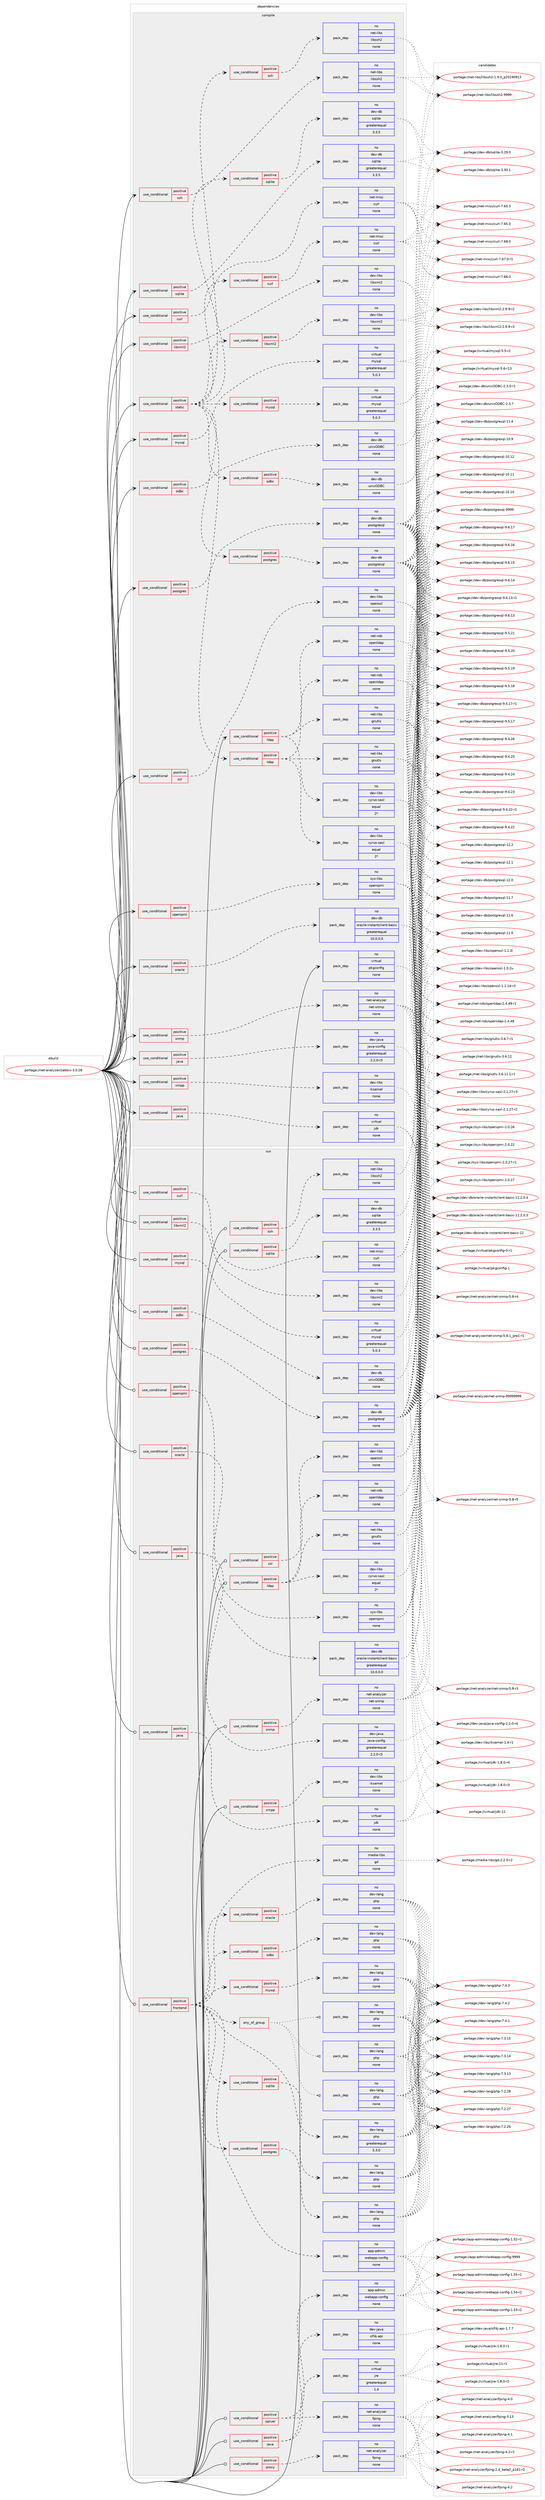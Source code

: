 digraph prolog {

# *************
# Graph options
# *************

newrank=true;
concentrate=true;
compound=true;
graph [rankdir=LR,fontname=Helvetica,fontsize=10,ranksep=1.5];#, ranksep=2.5, nodesep=0.2];
edge  [arrowhead=vee];
node  [fontname=Helvetica,fontsize=10];

# **********
# The ebuild
# **********

subgraph cluster_leftcol {
color=gray;
rank=same;
label=<<i>ebuild</i>>;
id [label="portage://net-analyzer/zabbix-3.0.28", color=red, width=4, href="../net-analyzer/zabbix-3.0.28.svg"];
}

# ****************
# The dependencies
# ****************

subgraph cluster_midcol {
color=gray;
label=<<i>dependencies</i>>;
subgraph cluster_compile {
fillcolor="#eeeeee";
style=filled;
label=<<i>compile</i>>;
subgraph cond30562 {
dependency137918 [label=<<TABLE BORDER="0" CELLBORDER="1" CELLSPACING="0" CELLPADDING="4"><TR><TD ROWSPAN="3" CELLPADDING="10">use_conditional</TD></TR><TR><TD>positive</TD></TR><TR><TD>curl</TD></TR></TABLE>>, shape=none, color=red];
subgraph pack105019 {
dependency137919 [label=<<TABLE BORDER="0" CELLBORDER="1" CELLSPACING="0" CELLPADDING="4" WIDTH="220"><TR><TD ROWSPAN="6" CELLPADDING="30">pack_dep</TD></TR><TR><TD WIDTH="110">no</TD></TR><TR><TD>net-misc</TD></TR><TR><TD>curl</TD></TR><TR><TD>none</TD></TR><TR><TD></TD></TR></TABLE>>, shape=none, color=blue];
}
dependency137918:e -> dependency137919:w [weight=20,style="dashed",arrowhead="vee"];
}
id:e -> dependency137918:w [weight=20,style="solid",arrowhead="vee"];
subgraph cond30563 {
dependency137920 [label=<<TABLE BORDER="0" CELLBORDER="1" CELLSPACING="0" CELLPADDING="4"><TR><TD ROWSPAN="3" CELLPADDING="10">use_conditional</TD></TR><TR><TD>positive</TD></TR><TR><TD>java</TD></TR></TABLE>>, shape=none, color=red];
subgraph pack105020 {
dependency137921 [label=<<TABLE BORDER="0" CELLBORDER="1" CELLSPACING="0" CELLPADDING="4" WIDTH="220"><TR><TD ROWSPAN="6" CELLPADDING="30">pack_dep</TD></TR><TR><TD WIDTH="110">no</TD></TR><TR><TD>dev-java</TD></TR><TR><TD>java-config</TD></TR><TR><TD>greaterequal</TD></TR><TR><TD>2.2.0-r3</TD></TR></TABLE>>, shape=none, color=blue];
}
dependency137920:e -> dependency137921:w [weight=20,style="dashed",arrowhead="vee"];
}
id:e -> dependency137920:w [weight=20,style="solid",arrowhead="vee"];
subgraph cond30564 {
dependency137922 [label=<<TABLE BORDER="0" CELLBORDER="1" CELLSPACING="0" CELLPADDING="4"><TR><TD ROWSPAN="3" CELLPADDING="10">use_conditional</TD></TR><TR><TD>positive</TD></TR><TR><TD>java</TD></TR></TABLE>>, shape=none, color=red];
subgraph pack105021 {
dependency137923 [label=<<TABLE BORDER="0" CELLBORDER="1" CELLSPACING="0" CELLPADDING="4" WIDTH="220"><TR><TD ROWSPAN="6" CELLPADDING="30">pack_dep</TD></TR><TR><TD WIDTH="110">no</TD></TR><TR><TD>virtual</TD></TR><TR><TD>jdk</TD></TR><TR><TD>none</TD></TR><TR><TD></TD></TR></TABLE>>, shape=none, color=blue];
}
dependency137922:e -> dependency137923:w [weight=20,style="dashed",arrowhead="vee"];
}
id:e -> dependency137922:w [weight=20,style="solid",arrowhead="vee"];
subgraph cond30565 {
dependency137924 [label=<<TABLE BORDER="0" CELLBORDER="1" CELLSPACING="0" CELLPADDING="4"><TR><TD ROWSPAN="3" CELLPADDING="10">use_conditional</TD></TR><TR><TD>positive</TD></TR><TR><TD>ldap</TD></TR></TABLE>>, shape=none, color=red];
subgraph pack105022 {
dependency137925 [label=<<TABLE BORDER="0" CELLBORDER="1" CELLSPACING="0" CELLPADDING="4" WIDTH="220"><TR><TD ROWSPAN="6" CELLPADDING="30">pack_dep</TD></TR><TR><TD WIDTH="110">no</TD></TR><TR><TD>net-nds</TD></TR><TR><TD>openldap</TD></TR><TR><TD>none</TD></TR><TR><TD></TD></TR></TABLE>>, shape=none, color=blue];
}
dependency137924:e -> dependency137925:w [weight=20,style="dashed",arrowhead="vee"];
subgraph pack105023 {
dependency137926 [label=<<TABLE BORDER="0" CELLBORDER="1" CELLSPACING="0" CELLPADDING="4" WIDTH="220"><TR><TD ROWSPAN="6" CELLPADDING="30">pack_dep</TD></TR><TR><TD WIDTH="110">no</TD></TR><TR><TD>dev-libs</TD></TR><TR><TD>cyrus-sasl</TD></TR><TR><TD>equal</TD></TR><TR><TD>2*</TD></TR></TABLE>>, shape=none, color=blue];
}
dependency137924:e -> dependency137926:w [weight=20,style="dashed",arrowhead="vee"];
subgraph pack105024 {
dependency137927 [label=<<TABLE BORDER="0" CELLBORDER="1" CELLSPACING="0" CELLPADDING="4" WIDTH="220"><TR><TD ROWSPAN="6" CELLPADDING="30">pack_dep</TD></TR><TR><TD WIDTH="110">no</TD></TR><TR><TD>net-libs</TD></TR><TR><TD>gnutls</TD></TR><TR><TD>none</TD></TR><TR><TD></TD></TR></TABLE>>, shape=none, color=blue];
}
dependency137924:e -> dependency137927:w [weight=20,style="dashed",arrowhead="vee"];
}
id:e -> dependency137924:w [weight=20,style="solid",arrowhead="vee"];
subgraph cond30566 {
dependency137928 [label=<<TABLE BORDER="0" CELLBORDER="1" CELLSPACING="0" CELLPADDING="4"><TR><TD ROWSPAN="3" CELLPADDING="10">use_conditional</TD></TR><TR><TD>positive</TD></TR><TR><TD>libxml2</TD></TR></TABLE>>, shape=none, color=red];
subgraph pack105025 {
dependency137929 [label=<<TABLE BORDER="0" CELLBORDER="1" CELLSPACING="0" CELLPADDING="4" WIDTH="220"><TR><TD ROWSPAN="6" CELLPADDING="30">pack_dep</TD></TR><TR><TD WIDTH="110">no</TD></TR><TR><TD>dev-libs</TD></TR><TR><TD>libxml2</TD></TR><TR><TD>none</TD></TR><TR><TD></TD></TR></TABLE>>, shape=none, color=blue];
}
dependency137928:e -> dependency137929:w [weight=20,style="dashed",arrowhead="vee"];
}
id:e -> dependency137928:w [weight=20,style="solid",arrowhead="vee"];
subgraph cond30567 {
dependency137930 [label=<<TABLE BORDER="0" CELLBORDER="1" CELLSPACING="0" CELLPADDING="4"><TR><TD ROWSPAN="3" CELLPADDING="10">use_conditional</TD></TR><TR><TD>positive</TD></TR><TR><TD>mysql</TD></TR></TABLE>>, shape=none, color=red];
subgraph pack105026 {
dependency137931 [label=<<TABLE BORDER="0" CELLBORDER="1" CELLSPACING="0" CELLPADDING="4" WIDTH="220"><TR><TD ROWSPAN="6" CELLPADDING="30">pack_dep</TD></TR><TR><TD WIDTH="110">no</TD></TR><TR><TD>virtual</TD></TR><TR><TD>mysql</TD></TR><TR><TD>greaterequal</TD></TR><TR><TD>5.0.3</TD></TR></TABLE>>, shape=none, color=blue];
}
dependency137930:e -> dependency137931:w [weight=20,style="dashed",arrowhead="vee"];
}
id:e -> dependency137930:w [weight=20,style="solid",arrowhead="vee"];
subgraph cond30568 {
dependency137932 [label=<<TABLE BORDER="0" CELLBORDER="1" CELLSPACING="0" CELLPADDING="4"><TR><TD ROWSPAN="3" CELLPADDING="10">use_conditional</TD></TR><TR><TD>positive</TD></TR><TR><TD>odbc</TD></TR></TABLE>>, shape=none, color=red];
subgraph pack105027 {
dependency137933 [label=<<TABLE BORDER="0" CELLBORDER="1" CELLSPACING="0" CELLPADDING="4" WIDTH="220"><TR><TD ROWSPAN="6" CELLPADDING="30">pack_dep</TD></TR><TR><TD WIDTH="110">no</TD></TR><TR><TD>dev-db</TD></TR><TR><TD>unixODBC</TD></TR><TR><TD>none</TD></TR><TR><TD></TD></TR></TABLE>>, shape=none, color=blue];
}
dependency137932:e -> dependency137933:w [weight=20,style="dashed",arrowhead="vee"];
}
id:e -> dependency137932:w [weight=20,style="solid",arrowhead="vee"];
subgraph cond30569 {
dependency137934 [label=<<TABLE BORDER="0" CELLBORDER="1" CELLSPACING="0" CELLPADDING="4"><TR><TD ROWSPAN="3" CELLPADDING="10">use_conditional</TD></TR><TR><TD>positive</TD></TR><TR><TD>openipmi</TD></TR></TABLE>>, shape=none, color=red];
subgraph pack105028 {
dependency137935 [label=<<TABLE BORDER="0" CELLBORDER="1" CELLSPACING="0" CELLPADDING="4" WIDTH="220"><TR><TD ROWSPAN="6" CELLPADDING="30">pack_dep</TD></TR><TR><TD WIDTH="110">no</TD></TR><TR><TD>sys-libs</TD></TR><TR><TD>openipmi</TD></TR><TR><TD>none</TD></TR><TR><TD></TD></TR></TABLE>>, shape=none, color=blue];
}
dependency137934:e -> dependency137935:w [weight=20,style="dashed",arrowhead="vee"];
}
id:e -> dependency137934:w [weight=20,style="solid",arrowhead="vee"];
subgraph cond30570 {
dependency137936 [label=<<TABLE BORDER="0" CELLBORDER="1" CELLSPACING="0" CELLPADDING="4"><TR><TD ROWSPAN="3" CELLPADDING="10">use_conditional</TD></TR><TR><TD>positive</TD></TR><TR><TD>oracle</TD></TR></TABLE>>, shape=none, color=red];
subgraph pack105029 {
dependency137937 [label=<<TABLE BORDER="0" CELLBORDER="1" CELLSPACING="0" CELLPADDING="4" WIDTH="220"><TR><TD ROWSPAN="6" CELLPADDING="30">pack_dep</TD></TR><TR><TD WIDTH="110">no</TD></TR><TR><TD>dev-db</TD></TR><TR><TD>oracle-instantclient-basic</TD></TR><TR><TD>greaterequal</TD></TR><TR><TD>10.0.0.0</TD></TR></TABLE>>, shape=none, color=blue];
}
dependency137936:e -> dependency137937:w [weight=20,style="dashed",arrowhead="vee"];
}
id:e -> dependency137936:w [weight=20,style="solid",arrowhead="vee"];
subgraph cond30571 {
dependency137938 [label=<<TABLE BORDER="0" CELLBORDER="1" CELLSPACING="0" CELLPADDING="4"><TR><TD ROWSPAN="3" CELLPADDING="10">use_conditional</TD></TR><TR><TD>positive</TD></TR><TR><TD>postgres</TD></TR></TABLE>>, shape=none, color=red];
subgraph pack105030 {
dependency137939 [label=<<TABLE BORDER="0" CELLBORDER="1" CELLSPACING="0" CELLPADDING="4" WIDTH="220"><TR><TD ROWSPAN="6" CELLPADDING="30">pack_dep</TD></TR><TR><TD WIDTH="110">no</TD></TR><TR><TD>dev-db</TD></TR><TR><TD>postgresql</TD></TR><TR><TD>none</TD></TR><TR><TD></TD></TR></TABLE>>, shape=none, color=blue];
}
dependency137938:e -> dependency137939:w [weight=20,style="dashed",arrowhead="vee"];
}
id:e -> dependency137938:w [weight=20,style="solid",arrowhead="vee"];
subgraph cond30572 {
dependency137940 [label=<<TABLE BORDER="0" CELLBORDER="1" CELLSPACING="0" CELLPADDING="4"><TR><TD ROWSPAN="3" CELLPADDING="10">use_conditional</TD></TR><TR><TD>positive</TD></TR><TR><TD>snmp</TD></TR></TABLE>>, shape=none, color=red];
subgraph pack105031 {
dependency137941 [label=<<TABLE BORDER="0" CELLBORDER="1" CELLSPACING="0" CELLPADDING="4" WIDTH="220"><TR><TD ROWSPAN="6" CELLPADDING="30">pack_dep</TD></TR><TR><TD WIDTH="110">no</TD></TR><TR><TD>net-analyzer</TD></TR><TR><TD>net-snmp</TD></TR><TR><TD>none</TD></TR><TR><TD></TD></TR></TABLE>>, shape=none, color=blue];
}
dependency137940:e -> dependency137941:w [weight=20,style="dashed",arrowhead="vee"];
}
id:e -> dependency137940:w [weight=20,style="solid",arrowhead="vee"];
subgraph cond30573 {
dependency137942 [label=<<TABLE BORDER="0" CELLBORDER="1" CELLSPACING="0" CELLPADDING="4"><TR><TD ROWSPAN="3" CELLPADDING="10">use_conditional</TD></TR><TR><TD>positive</TD></TR><TR><TD>sqlite</TD></TR></TABLE>>, shape=none, color=red];
subgraph pack105032 {
dependency137943 [label=<<TABLE BORDER="0" CELLBORDER="1" CELLSPACING="0" CELLPADDING="4" WIDTH="220"><TR><TD ROWSPAN="6" CELLPADDING="30">pack_dep</TD></TR><TR><TD WIDTH="110">no</TD></TR><TR><TD>dev-db</TD></TR><TR><TD>sqlite</TD></TR><TR><TD>greaterequal</TD></TR><TR><TD>3.3.5</TD></TR></TABLE>>, shape=none, color=blue];
}
dependency137942:e -> dependency137943:w [weight=20,style="dashed",arrowhead="vee"];
}
id:e -> dependency137942:w [weight=20,style="solid",arrowhead="vee"];
subgraph cond30574 {
dependency137944 [label=<<TABLE BORDER="0" CELLBORDER="1" CELLSPACING="0" CELLPADDING="4"><TR><TD ROWSPAN="3" CELLPADDING="10">use_conditional</TD></TR><TR><TD>positive</TD></TR><TR><TD>ssh</TD></TR></TABLE>>, shape=none, color=red];
subgraph pack105033 {
dependency137945 [label=<<TABLE BORDER="0" CELLBORDER="1" CELLSPACING="0" CELLPADDING="4" WIDTH="220"><TR><TD ROWSPAN="6" CELLPADDING="30">pack_dep</TD></TR><TR><TD WIDTH="110">no</TD></TR><TR><TD>net-libs</TD></TR><TR><TD>libssh2</TD></TR><TR><TD>none</TD></TR><TR><TD></TD></TR></TABLE>>, shape=none, color=blue];
}
dependency137944:e -> dependency137945:w [weight=20,style="dashed",arrowhead="vee"];
}
id:e -> dependency137944:w [weight=20,style="solid",arrowhead="vee"];
subgraph cond30575 {
dependency137946 [label=<<TABLE BORDER="0" CELLBORDER="1" CELLSPACING="0" CELLPADDING="4"><TR><TD ROWSPAN="3" CELLPADDING="10">use_conditional</TD></TR><TR><TD>positive</TD></TR><TR><TD>ssl</TD></TR></TABLE>>, shape=none, color=red];
subgraph pack105034 {
dependency137947 [label=<<TABLE BORDER="0" CELLBORDER="1" CELLSPACING="0" CELLPADDING="4" WIDTH="220"><TR><TD ROWSPAN="6" CELLPADDING="30">pack_dep</TD></TR><TR><TD WIDTH="110">no</TD></TR><TR><TD>dev-libs</TD></TR><TR><TD>openssl</TD></TR><TR><TD>none</TD></TR><TR><TD></TD></TR></TABLE>>, shape=none, color=blue];
}
dependency137946:e -> dependency137947:w [weight=20,style="dashed",arrowhead="vee"];
}
id:e -> dependency137946:w [weight=20,style="solid",arrowhead="vee"];
subgraph cond30576 {
dependency137948 [label=<<TABLE BORDER="0" CELLBORDER="1" CELLSPACING="0" CELLPADDING="4"><TR><TD ROWSPAN="3" CELLPADDING="10">use_conditional</TD></TR><TR><TD>positive</TD></TR><TR><TD>static</TD></TR></TABLE>>, shape=none, color=red];
subgraph cond30577 {
dependency137949 [label=<<TABLE BORDER="0" CELLBORDER="1" CELLSPACING="0" CELLPADDING="4"><TR><TD ROWSPAN="3" CELLPADDING="10">use_conditional</TD></TR><TR><TD>positive</TD></TR><TR><TD>ldap</TD></TR></TABLE>>, shape=none, color=red];
subgraph pack105035 {
dependency137950 [label=<<TABLE BORDER="0" CELLBORDER="1" CELLSPACING="0" CELLPADDING="4" WIDTH="220"><TR><TD ROWSPAN="6" CELLPADDING="30">pack_dep</TD></TR><TR><TD WIDTH="110">no</TD></TR><TR><TD>net-nds</TD></TR><TR><TD>openldap</TD></TR><TR><TD>none</TD></TR><TR><TD></TD></TR></TABLE>>, shape=none, color=blue];
}
dependency137949:e -> dependency137950:w [weight=20,style="dashed",arrowhead="vee"];
subgraph pack105036 {
dependency137951 [label=<<TABLE BORDER="0" CELLBORDER="1" CELLSPACING="0" CELLPADDING="4" WIDTH="220"><TR><TD ROWSPAN="6" CELLPADDING="30">pack_dep</TD></TR><TR><TD WIDTH="110">no</TD></TR><TR><TD>dev-libs</TD></TR><TR><TD>cyrus-sasl</TD></TR><TR><TD>equal</TD></TR><TR><TD>2*</TD></TR></TABLE>>, shape=none, color=blue];
}
dependency137949:e -> dependency137951:w [weight=20,style="dashed",arrowhead="vee"];
subgraph pack105037 {
dependency137952 [label=<<TABLE BORDER="0" CELLBORDER="1" CELLSPACING="0" CELLPADDING="4" WIDTH="220"><TR><TD ROWSPAN="6" CELLPADDING="30">pack_dep</TD></TR><TR><TD WIDTH="110">no</TD></TR><TR><TD>net-libs</TD></TR><TR><TD>gnutls</TD></TR><TR><TD>none</TD></TR><TR><TD></TD></TR></TABLE>>, shape=none, color=blue];
}
dependency137949:e -> dependency137952:w [weight=20,style="dashed",arrowhead="vee"];
}
dependency137948:e -> dependency137949:w [weight=20,style="dashed",arrowhead="vee"];
subgraph cond30578 {
dependency137953 [label=<<TABLE BORDER="0" CELLBORDER="1" CELLSPACING="0" CELLPADDING="4"><TR><TD ROWSPAN="3" CELLPADDING="10">use_conditional</TD></TR><TR><TD>positive</TD></TR><TR><TD>mysql</TD></TR></TABLE>>, shape=none, color=red];
subgraph pack105038 {
dependency137954 [label=<<TABLE BORDER="0" CELLBORDER="1" CELLSPACING="0" CELLPADDING="4" WIDTH="220"><TR><TD ROWSPAN="6" CELLPADDING="30">pack_dep</TD></TR><TR><TD WIDTH="110">no</TD></TR><TR><TD>virtual</TD></TR><TR><TD>mysql</TD></TR><TR><TD>greaterequal</TD></TR><TR><TD>5.0.3</TD></TR></TABLE>>, shape=none, color=blue];
}
dependency137953:e -> dependency137954:w [weight=20,style="dashed",arrowhead="vee"];
}
dependency137948:e -> dependency137953:w [weight=20,style="dashed",arrowhead="vee"];
subgraph cond30579 {
dependency137955 [label=<<TABLE BORDER="0" CELLBORDER="1" CELLSPACING="0" CELLPADDING="4"><TR><TD ROWSPAN="3" CELLPADDING="10">use_conditional</TD></TR><TR><TD>positive</TD></TR><TR><TD>sqlite</TD></TR></TABLE>>, shape=none, color=red];
subgraph pack105039 {
dependency137956 [label=<<TABLE BORDER="0" CELLBORDER="1" CELLSPACING="0" CELLPADDING="4" WIDTH="220"><TR><TD ROWSPAN="6" CELLPADDING="30">pack_dep</TD></TR><TR><TD WIDTH="110">no</TD></TR><TR><TD>dev-db</TD></TR><TR><TD>sqlite</TD></TR><TR><TD>greaterequal</TD></TR><TR><TD>3.3.5</TD></TR></TABLE>>, shape=none, color=blue];
}
dependency137955:e -> dependency137956:w [weight=20,style="dashed",arrowhead="vee"];
}
dependency137948:e -> dependency137955:w [weight=20,style="dashed",arrowhead="vee"];
subgraph cond30580 {
dependency137957 [label=<<TABLE BORDER="0" CELLBORDER="1" CELLSPACING="0" CELLPADDING="4"><TR><TD ROWSPAN="3" CELLPADDING="10">use_conditional</TD></TR><TR><TD>positive</TD></TR><TR><TD>postgres</TD></TR></TABLE>>, shape=none, color=red];
subgraph pack105040 {
dependency137958 [label=<<TABLE BORDER="0" CELLBORDER="1" CELLSPACING="0" CELLPADDING="4" WIDTH="220"><TR><TD ROWSPAN="6" CELLPADDING="30">pack_dep</TD></TR><TR><TD WIDTH="110">no</TD></TR><TR><TD>dev-db</TD></TR><TR><TD>postgresql</TD></TR><TR><TD>none</TD></TR><TR><TD></TD></TR></TABLE>>, shape=none, color=blue];
}
dependency137957:e -> dependency137958:w [weight=20,style="dashed",arrowhead="vee"];
}
dependency137948:e -> dependency137957:w [weight=20,style="dashed",arrowhead="vee"];
subgraph cond30581 {
dependency137959 [label=<<TABLE BORDER="0" CELLBORDER="1" CELLSPACING="0" CELLPADDING="4"><TR><TD ROWSPAN="3" CELLPADDING="10">use_conditional</TD></TR><TR><TD>positive</TD></TR><TR><TD>libxml2</TD></TR></TABLE>>, shape=none, color=red];
subgraph pack105041 {
dependency137960 [label=<<TABLE BORDER="0" CELLBORDER="1" CELLSPACING="0" CELLPADDING="4" WIDTH="220"><TR><TD ROWSPAN="6" CELLPADDING="30">pack_dep</TD></TR><TR><TD WIDTH="110">no</TD></TR><TR><TD>dev-libs</TD></TR><TR><TD>libxml2</TD></TR><TR><TD>none</TD></TR><TR><TD></TD></TR></TABLE>>, shape=none, color=blue];
}
dependency137959:e -> dependency137960:w [weight=20,style="dashed",arrowhead="vee"];
}
dependency137948:e -> dependency137959:w [weight=20,style="dashed",arrowhead="vee"];
subgraph cond30582 {
dependency137961 [label=<<TABLE BORDER="0" CELLBORDER="1" CELLSPACING="0" CELLPADDING="4"><TR><TD ROWSPAN="3" CELLPADDING="10">use_conditional</TD></TR><TR><TD>positive</TD></TR><TR><TD>curl</TD></TR></TABLE>>, shape=none, color=red];
subgraph pack105042 {
dependency137962 [label=<<TABLE BORDER="0" CELLBORDER="1" CELLSPACING="0" CELLPADDING="4" WIDTH="220"><TR><TD ROWSPAN="6" CELLPADDING="30">pack_dep</TD></TR><TR><TD WIDTH="110">no</TD></TR><TR><TD>net-misc</TD></TR><TR><TD>curl</TD></TR><TR><TD>none</TD></TR><TR><TD></TD></TR></TABLE>>, shape=none, color=blue];
}
dependency137961:e -> dependency137962:w [weight=20,style="dashed",arrowhead="vee"];
}
dependency137948:e -> dependency137961:w [weight=20,style="dashed",arrowhead="vee"];
subgraph cond30583 {
dependency137963 [label=<<TABLE BORDER="0" CELLBORDER="1" CELLSPACING="0" CELLPADDING="4"><TR><TD ROWSPAN="3" CELLPADDING="10">use_conditional</TD></TR><TR><TD>positive</TD></TR><TR><TD>ssh</TD></TR></TABLE>>, shape=none, color=red];
subgraph pack105043 {
dependency137964 [label=<<TABLE BORDER="0" CELLBORDER="1" CELLSPACING="0" CELLPADDING="4" WIDTH="220"><TR><TD ROWSPAN="6" CELLPADDING="30">pack_dep</TD></TR><TR><TD WIDTH="110">no</TD></TR><TR><TD>net-libs</TD></TR><TR><TD>libssh2</TD></TR><TR><TD>none</TD></TR><TR><TD></TD></TR></TABLE>>, shape=none, color=blue];
}
dependency137963:e -> dependency137964:w [weight=20,style="dashed",arrowhead="vee"];
}
dependency137948:e -> dependency137963:w [weight=20,style="dashed",arrowhead="vee"];
subgraph cond30584 {
dependency137965 [label=<<TABLE BORDER="0" CELLBORDER="1" CELLSPACING="0" CELLPADDING="4"><TR><TD ROWSPAN="3" CELLPADDING="10">use_conditional</TD></TR><TR><TD>positive</TD></TR><TR><TD>odbc</TD></TR></TABLE>>, shape=none, color=red];
subgraph pack105044 {
dependency137966 [label=<<TABLE BORDER="0" CELLBORDER="1" CELLSPACING="0" CELLPADDING="4" WIDTH="220"><TR><TD ROWSPAN="6" CELLPADDING="30">pack_dep</TD></TR><TR><TD WIDTH="110">no</TD></TR><TR><TD>dev-db</TD></TR><TR><TD>unixODBC</TD></TR><TR><TD>none</TD></TR><TR><TD></TD></TR></TABLE>>, shape=none, color=blue];
}
dependency137965:e -> dependency137966:w [weight=20,style="dashed",arrowhead="vee"];
}
dependency137948:e -> dependency137965:w [weight=20,style="dashed",arrowhead="vee"];
}
id:e -> dependency137948:w [weight=20,style="solid",arrowhead="vee"];
subgraph cond30585 {
dependency137967 [label=<<TABLE BORDER="0" CELLBORDER="1" CELLSPACING="0" CELLPADDING="4"><TR><TD ROWSPAN="3" CELLPADDING="10">use_conditional</TD></TR><TR><TD>positive</TD></TR><TR><TD>xmpp</TD></TR></TABLE>>, shape=none, color=red];
subgraph pack105045 {
dependency137968 [label=<<TABLE BORDER="0" CELLBORDER="1" CELLSPACING="0" CELLPADDING="4" WIDTH="220"><TR><TD ROWSPAN="6" CELLPADDING="30">pack_dep</TD></TR><TR><TD WIDTH="110">no</TD></TR><TR><TD>dev-libs</TD></TR><TR><TD>iksemel</TD></TR><TR><TD>none</TD></TR><TR><TD></TD></TR></TABLE>>, shape=none, color=blue];
}
dependency137967:e -> dependency137968:w [weight=20,style="dashed",arrowhead="vee"];
}
id:e -> dependency137967:w [weight=20,style="solid",arrowhead="vee"];
subgraph pack105046 {
dependency137969 [label=<<TABLE BORDER="0" CELLBORDER="1" CELLSPACING="0" CELLPADDING="4" WIDTH="220"><TR><TD ROWSPAN="6" CELLPADDING="30">pack_dep</TD></TR><TR><TD WIDTH="110">no</TD></TR><TR><TD>virtual</TD></TR><TR><TD>pkgconfig</TD></TR><TR><TD>none</TD></TR><TR><TD></TD></TR></TABLE>>, shape=none, color=blue];
}
id:e -> dependency137969:w [weight=20,style="solid",arrowhead="vee"];
}
subgraph cluster_compileandrun {
fillcolor="#eeeeee";
style=filled;
label=<<i>compile and run</i>>;
}
subgraph cluster_run {
fillcolor="#eeeeee";
style=filled;
label=<<i>run</i>>;
subgraph cond30586 {
dependency137970 [label=<<TABLE BORDER="0" CELLBORDER="1" CELLSPACING="0" CELLPADDING="4"><TR><TD ROWSPAN="3" CELLPADDING="10">use_conditional</TD></TR><TR><TD>positive</TD></TR><TR><TD>curl</TD></TR></TABLE>>, shape=none, color=red];
subgraph pack105047 {
dependency137971 [label=<<TABLE BORDER="0" CELLBORDER="1" CELLSPACING="0" CELLPADDING="4" WIDTH="220"><TR><TD ROWSPAN="6" CELLPADDING="30">pack_dep</TD></TR><TR><TD WIDTH="110">no</TD></TR><TR><TD>net-misc</TD></TR><TR><TD>curl</TD></TR><TR><TD>none</TD></TR><TR><TD></TD></TR></TABLE>>, shape=none, color=blue];
}
dependency137970:e -> dependency137971:w [weight=20,style="dashed",arrowhead="vee"];
}
id:e -> dependency137970:w [weight=20,style="solid",arrowhead="odot"];
subgraph cond30587 {
dependency137972 [label=<<TABLE BORDER="0" CELLBORDER="1" CELLSPACING="0" CELLPADDING="4"><TR><TD ROWSPAN="3" CELLPADDING="10">use_conditional</TD></TR><TR><TD>positive</TD></TR><TR><TD>frontend</TD></TR></TABLE>>, shape=none, color=red];
subgraph pack105048 {
dependency137973 [label=<<TABLE BORDER="0" CELLBORDER="1" CELLSPACING="0" CELLPADDING="4" WIDTH="220"><TR><TD ROWSPAN="6" CELLPADDING="30">pack_dep</TD></TR><TR><TD WIDTH="110">no</TD></TR><TR><TD>dev-lang</TD></TR><TR><TD>php</TD></TR><TR><TD>greaterequal</TD></TR><TR><TD>5.3.0</TD></TR></TABLE>>, shape=none, color=blue];
}
dependency137972:e -> dependency137973:w [weight=20,style="dashed",arrowhead="vee"];
subgraph any2210 {
dependency137974 [label=<<TABLE BORDER="0" CELLBORDER="1" CELLSPACING="0" CELLPADDING="4"><TR><TD CELLPADDING="10">any_of_group</TD></TR></TABLE>>, shape=none, color=red];subgraph pack105049 {
dependency137975 [label=<<TABLE BORDER="0" CELLBORDER="1" CELLSPACING="0" CELLPADDING="4" WIDTH="220"><TR><TD ROWSPAN="6" CELLPADDING="30">pack_dep</TD></TR><TR><TD WIDTH="110">no</TD></TR><TR><TD>dev-lang</TD></TR><TR><TD>php</TD></TR><TR><TD>none</TD></TR><TR><TD></TD></TR></TABLE>>, shape=none, color=blue];
}
dependency137974:e -> dependency137975:w [weight=20,style="dotted",arrowhead="oinv"];
subgraph pack105050 {
dependency137976 [label=<<TABLE BORDER="0" CELLBORDER="1" CELLSPACING="0" CELLPADDING="4" WIDTH="220"><TR><TD ROWSPAN="6" CELLPADDING="30">pack_dep</TD></TR><TR><TD WIDTH="110">no</TD></TR><TR><TD>dev-lang</TD></TR><TR><TD>php</TD></TR><TR><TD>none</TD></TR><TR><TD></TD></TR></TABLE>>, shape=none, color=blue];
}
dependency137974:e -> dependency137976:w [weight=20,style="dotted",arrowhead="oinv"];
subgraph pack105051 {
dependency137977 [label=<<TABLE BORDER="0" CELLBORDER="1" CELLSPACING="0" CELLPADDING="4" WIDTH="220"><TR><TD ROWSPAN="6" CELLPADDING="30">pack_dep</TD></TR><TR><TD WIDTH="110">no</TD></TR><TR><TD>dev-lang</TD></TR><TR><TD>php</TD></TR><TR><TD>none</TD></TR><TR><TD></TD></TR></TABLE>>, shape=none, color=blue];
}
dependency137974:e -> dependency137977:w [weight=20,style="dotted",arrowhead="oinv"];
}
dependency137972:e -> dependency137974:w [weight=20,style="dashed",arrowhead="vee"];
subgraph cond30588 {
dependency137978 [label=<<TABLE BORDER="0" CELLBORDER="1" CELLSPACING="0" CELLPADDING="4"><TR><TD ROWSPAN="3" CELLPADDING="10">use_conditional</TD></TR><TR><TD>positive</TD></TR><TR><TD>mysql</TD></TR></TABLE>>, shape=none, color=red];
subgraph pack105052 {
dependency137979 [label=<<TABLE BORDER="0" CELLBORDER="1" CELLSPACING="0" CELLPADDING="4" WIDTH="220"><TR><TD ROWSPAN="6" CELLPADDING="30">pack_dep</TD></TR><TR><TD WIDTH="110">no</TD></TR><TR><TD>dev-lang</TD></TR><TR><TD>php</TD></TR><TR><TD>none</TD></TR><TR><TD></TD></TR></TABLE>>, shape=none, color=blue];
}
dependency137978:e -> dependency137979:w [weight=20,style="dashed",arrowhead="vee"];
}
dependency137972:e -> dependency137978:w [weight=20,style="dashed",arrowhead="vee"];
subgraph cond30589 {
dependency137980 [label=<<TABLE BORDER="0" CELLBORDER="1" CELLSPACING="0" CELLPADDING="4"><TR><TD ROWSPAN="3" CELLPADDING="10">use_conditional</TD></TR><TR><TD>positive</TD></TR><TR><TD>odbc</TD></TR></TABLE>>, shape=none, color=red];
subgraph pack105053 {
dependency137981 [label=<<TABLE BORDER="0" CELLBORDER="1" CELLSPACING="0" CELLPADDING="4" WIDTH="220"><TR><TD ROWSPAN="6" CELLPADDING="30">pack_dep</TD></TR><TR><TD WIDTH="110">no</TD></TR><TR><TD>dev-lang</TD></TR><TR><TD>php</TD></TR><TR><TD>none</TD></TR><TR><TD></TD></TR></TABLE>>, shape=none, color=blue];
}
dependency137980:e -> dependency137981:w [weight=20,style="dashed",arrowhead="vee"];
}
dependency137972:e -> dependency137980:w [weight=20,style="dashed",arrowhead="vee"];
subgraph cond30590 {
dependency137982 [label=<<TABLE BORDER="0" CELLBORDER="1" CELLSPACING="0" CELLPADDING="4"><TR><TD ROWSPAN="3" CELLPADDING="10">use_conditional</TD></TR><TR><TD>positive</TD></TR><TR><TD>oracle</TD></TR></TABLE>>, shape=none, color=red];
subgraph pack105054 {
dependency137983 [label=<<TABLE BORDER="0" CELLBORDER="1" CELLSPACING="0" CELLPADDING="4" WIDTH="220"><TR><TD ROWSPAN="6" CELLPADDING="30">pack_dep</TD></TR><TR><TD WIDTH="110">no</TD></TR><TR><TD>dev-lang</TD></TR><TR><TD>php</TD></TR><TR><TD>none</TD></TR><TR><TD></TD></TR></TABLE>>, shape=none, color=blue];
}
dependency137982:e -> dependency137983:w [weight=20,style="dashed",arrowhead="vee"];
}
dependency137972:e -> dependency137982:w [weight=20,style="dashed",arrowhead="vee"];
subgraph cond30591 {
dependency137984 [label=<<TABLE BORDER="0" CELLBORDER="1" CELLSPACING="0" CELLPADDING="4"><TR><TD ROWSPAN="3" CELLPADDING="10">use_conditional</TD></TR><TR><TD>positive</TD></TR><TR><TD>postgres</TD></TR></TABLE>>, shape=none, color=red];
subgraph pack105055 {
dependency137985 [label=<<TABLE BORDER="0" CELLBORDER="1" CELLSPACING="0" CELLPADDING="4" WIDTH="220"><TR><TD ROWSPAN="6" CELLPADDING="30">pack_dep</TD></TR><TR><TD WIDTH="110">no</TD></TR><TR><TD>dev-lang</TD></TR><TR><TD>php</TD></TR><TR><TD>none</TD></TR><TR><TD></TD></TR></TABLE>>, shape=none, color=blue];
}
dependency137984:e -> dependency137985:w [weight=20,style="dashed",arrowhead="vee"];
}
dependency137972:e -> dependency137984:w [weight=20,style="dashed",arrowhead="vee"];
subgraph cond30592 {
dependency137986 [label=<<TABLE BORDER="0" CELLBORDER="1" CELLSPACING="0" CELLPADDING="4"><TR><TD ROWSPAN="3" CELLPADDING="10">use_conditional</TD></TR><TR><TD>positive</TD></TR><TR><TD>sqlite</TD></TR></TABLE>>, shape=none, color=red];
subgraph pack105056 {
dependency137987 [label=<<TABLE BORDER="0" CELLBORDER="1" CELLSPACING="0" CELLPADDING="4" WIDTH="220"><TR><TD ROWSPAN="6" CELLPADDING="30">pack_dep</TD></TR><TR><TD WIDTH="110">no</TD></TR><TR><TD>dev-lang</TD></TR><TR><TD>php</TD></TR><TR><TD>none</TD></TR><TR><TD></TD></TR></TABLE>>, shape=none, color=blue];
}
dependency137986:e -> dependency137987:w [weight=20,style="dashed",arrowhead="vee"];
}
dependency137972:e -> dependency137986:w [weight=20,style="dashed",arrowhead="vee"];
subgraph pack105057 {
dependency137988 [label=<<TABLE BORDER="0" CELLBORDER="1" CELLSPACING="0" CELLPADDING="4" WIDTH="220"><TR><TD ROWSPAN="6" CELLPADDING="30">pack_dep</TD></TR><TR><TD WIDTH="110">no</TD></TR><TR><TD>media-libs</TD></TR><TR><TD>gd</TD></TR><TR><TD>none</TD></TR><TR><TD></TD></TR></TABLE>>, shape=none, color=blue];
}
dependency137972:e -> dependency137988:w [weight=20,style="dashed",arrowhead="vee"];
subgraph pack105058 {
dependency137989 [label=<<TABLE BORDER="0" CELLBORDER="1" CELLSPACING="0" CELLPADDING="4" WIDTH="220"><TR><TD ROWSPAN="6" CELLPADDING="30">pack_dep</TD></TR><TR><TD WIDTH="110">no</TD></TR><TR><TD>app-admin</TD></TR><TR><TD>webapp-config</TD></TR><TR><TD>none</TD></TR><TR><TD></TD></TR></TABLE>>, shape=none, color=blue];
}
dependency137972:e -> dependency137989:w [weight=20,style="dashed",arrowhead="vee"];
}
id:e -> dependency137972:w [weight=20,style="solid",arrowhead="odot"];
subgraph cond30593 {
dependency137990 [label=<<TABLE BORDER="0" CELLBORDER="1" CELLSPACING="0" CELLPADDING="4"><TR><TD ROWSPAN="3" CELLPADDING="10">use_conditional</TD></TR><TR><TD>positive</TD></TR><TR><TD>java</TD></TR></TABLE>>, shape=none, color=red];
subgraph pack105059 {
dependency137991 [label=<<TABLE BORDER="0" CELLBORDER="1" CELLSPACING="0" CELLPADDING="4" WIDTH="220"><TR><TD ROWSPAN="6" CELLPADDING="30">pack_dep</TD></TR><TR><TD WIDTH="110">no</TD></TR><TR><TD>dev-java</TD></TR><TR><TD>java-config</TD></TR><TR><TD>greaterequal</TD></TR><TR><TD>2.2.0-r3</TD></TR></TABLE>>, shape=none, color=blue];
}
dependency137990:e -> dependency137991:w [weight=20,style="dashed",arrowhead="vee"];
}
id:e -> dependency137990:w [weight=20,style="solid",arrowhead="odot"];
subgraph cond30594 {
dependency137992 [label=<<TABLE BORDER="0" CELLBORDER="1" CELLSPACING="0" CELLPADDING="4"><TR><TD ROWSPAN="3" CELLPADDING="10">use_conditional</TD></TR><TR><TD>positive</TD></TR><TR><TD>java</TD></TR></TABLE>>, shape=none, color=red];
subgraph pack105060 {
dependency137993 [label=<<TABLE BORDER="0" CELLBORDER="1" CELLSPACING="0" CELLPADDING="4" WIDTH="220"><TR><TD ROWSPAN="6" CELLPADDING="30">pack_dep</TD></TR><TR><TD WIDTH="110">no</TD></TR><TR><TD>virtual</TD></TR><TR><TD>jdk</TD></TR><TR><TD>none</TD></TR><TR><TD></TD></TR></TABLE>>, shape=none, color=blue];
}
dependency137992:e -> dependency137993:w [weight=20,style="dashed",arrowhead="vee"];
}
id:e -> dependency137992:w [weight=20,style="solid",arrowhead="odot"];
subgraph cond30595 {
dependency137994 [label=<<TABLE BORDER="0" CELLBORDER="1" CELLSPACING="0" CELLPADDING="4"><TR><TD ROWSPAN="3" CELLPADDING="10">use_conditional</TD></TR><TR><TD>positive</TD></TR><TR><TD>java</TD></TR></TABLE>>, shape=none, color=red];
subgraph pack105061 {
dependency137995 [label=<<TABLE BORDER="0" CELLBORDER="1" CELLSPACING="0" CELLPADDING="4" WIDTH="220"><TR><TD ROWSPAN="6" CELLPADDING="30">pack_dep</TD></TR><TR><TD WIDTH="110">no</TD></TR><TR><TD>virtual</TD></TR><TR><TD>jre</TD></TR><TR><TD>greaterequal</TD></TR><TR><TD>1.4</TD></TR></TABLE>>, shape=none, color=blue];
}
dependency137994:e -> dependency137995:w [weight=20,style="dashed",arrowhead="vee"];
subgraph pack105062 {
dependency137996 [label=<<TABLE BORDER="0" CELLBORDER="1" CELLSPACING="0" CELLPADDING="4" WIDTH="220"><TR><TD ROWSPAN="6" CELLPADDING="30">pack_dep</TD></TR><TR><TD WIDTH="110">no</TD></TR><TR><TD>dev-java</TD></TR><TR><TD>slf4j-api</TD></TR><TR><TD>none</TD></TR><TR><TD></TD></TR></TABLE>>, shape=none, color=blue];
}
dependency137994:e -> dependency137996:w [weight=20,style="dashed",arrowhead="vee"];
}
id:e -> dependency137994:w [weight=20,style="solid",arrowhead="odot"];
subgraph cond30596 {
dependency137997 [label=<<TABLE BORDER="0" CELLBORDER="1" CELLSPACING="0" CELLPADDING="4"><TR><TD ROWSPAN="3" CELLPADDING="10">use_conditional</TD></TR><TR><TD>positive</TD></TR><TR><TD>ldap</TD></TR></TABLE>>, shape=none, color=red];
subgraph pack105063 {
dependency137998 [label=<<TABLE BORDER="0" CELLBORDER="1" CELLSPACING="0" CELLPADDING="4" WIDTH="220"><TR><TD ROWSPAN="6" CELLPADDING="30">pack_dep</TD></TR><TR><TD WIDTH="110">no</TD></TR><TR><TD>net-nds</TD></TR><TR><TD>openldap</TD></TR><TR><TD>none</TD></TR><TR><TD></TD></TR></TABLE>>, shape=none, color=blue];
}
dependency137997:e -> dependency137998:w [weight=20,style="dashed",arrowhead="vee"];
subgraph pack105064 {
dependency137999 [label=<<TABLE BORDER="0" CELLBORDER="1" CELLSPACING="0" CELLPADDING="4" WIDTH="220"><TR><TD ROWSPAN="6" CELLPADDING="30">pack_dep</TD></TR><TR><TD WIDTH="110">no</TD></TR><TR><TD>dev-libs</TD></TR><TR><TD>cyrus-sasl</TD></TR><TR><TD>equal</TD></TR><TR><TD>2*</TD></TR></TABLE>>, shape=none, color=blue];
}
dependency137997:e -> dependency137999:w [weight=20,style="dashed",arrowhead="vee"];
subgraph pack105065 {
dependency138000 [label=<<TABLE BORDER="0" CELLBORDER="1" CELLSPACING="0" CELLPADDING="4" WIDTH="220"><TR><TD ROWSPAN="6" CELLPADDING="30">pack_dep</TD></TR><TR><TD WIDTH="110">no</TD></TR><TR><TD>net-libs</TD></TR><TR><TD>gnutls</TD></TR><TR><TD>none</TD></TR><TR><TD></TD></TR></TABLE>>, shape=none, color=blue];
}
dependency137997:e -> dependency138000:w [weight=20,style="dashed",arrowhead="vee"];
}
id:e -> dependency137997:w [weight=20,style="solid",arrowhead="odot"];
subgraph cond30597 {
dependency138001 [label=<<TABLE BORDER="0" CELLBORDER="1" CELLSPACING="0" CELLPADDING="4"><TR><TD ROWSPAN="3" CELLPADDING="10">use_conditional</TD></TR><TR><TD>positive</TD></TR><TR><TD>libxml2</TD></TR></TABLE>>, shape=none, color=red];
subgraph pack105066 {
dependency138002 [label=<<TABLE BORDER="0" CELLBORDER="1" CELLSPACING="0" CELLPADDING="4" WIDTH="220"><TR><TD ROWSPAN="6" CELLPADDING="30">pack_dep</TD></TR><TR><TD WIDTH="110">no</TD></TR><TR><TD>dev-libs</TD></TR><TR><TD>libxml2</TD></TR><TR><TD>none</TD></TR><TR><TD></TD></TR></TABLE>>, shape=none, color=blue];
}
dependency138001:e -> dependency138002:w [weight=20,style="dashed",arrowhead="vee"];
}
id:e -> dependency138001:w [weight=20,style="solid",arrowhead="odot"];
subgraph cond30598 {
dependency138003 [label=<<TABLE BORDER="0" CELLBORDER="1" CELLSPACING="0" CELLPADDING="4"><TR><TD ROWSPAN="3" CELLPADDING="10">use_conditional</TD></TR><TR><TD>positive</TD></TR><TR><TD>mysql</TD></TR></TABLE>>, shape=none, color=red];
subgraph pack105067 {
dependency138004 [label=<<TABLE BORDER="0" CELLBORDER="1" CELLSPACING="0" CELLPADDING="4" WIDTH="220"><TR><TD ROWSPAN="6" CELLPADDING="30">pack_dep</TD></TR><TR><TD WIDTH="110">no</TD></TR><TR><TD>virtual</TD></TR><TR><TD>mysql</TD></TR><TR><TD>greaterequal</TD></TR><TR><TD>5.0.3</TD></TR></TABLE>>, shape=none, color=blue];
}
dependency138003:e -> dependency138004:w [weight=20,style="dashed",arrowhead="vee"];
}
id:e -> dependency138003:w [weight=20,style="solid",arrowhead="odot"];
subgraph cond30599 {
dependency138005 [label=<<TABLE BORDER="0" CELLBORDER="1" CELLSPACING="0" CELLPADDING="4"><TR><TD ROWSPAN="3" CELLPADDING="10">use_conditional</TD></TR><TR><TD>positive</TD></TR><TR><TD>odbc</TD></TR></TABLE>>, shape=none, color=red];
subgraph pack105068 {
dependency138006 [label=<<TABLE BORDER="0" CELLBORDER="1" CELLSPACING="0" CELLPADDING="4" WIDTH="220"><TR><TD ROWSPAN="6" CELLPADDING="30">pack_dep</TD></TR><TR><TD WIDTH="110">no</TD></TR><TR><TD>dev-db</TD></TR><TR><TD>unixODBC</TD></TR><TR><TD>none</TD></TR><TR><TD></TD></TR></TABLE>>, shape=none, color=blue];
}
dependency138005:e -> dependency138006:w [weight=20,style="dashed",arrowhead="vee"];
}
id:e -> dependency138005:w [weight=20,style="solid",arrowhead="odot"];
subgraph cond30600 {
dependency138007 [label=<<TABLE BORDER="0" CELLBORDER="1" CELLSPACING="0" CELLPADDING="4"><TR><TD ROWSPAN="3" CELLPADDING="10">use_conditional</TD></TR><TR><TD>positive</TD></TR><TR><TD>openipmi</TD></TR></TABLE>>, shape=none, color=red];
subgraph pack105069 {
dependency138008 [label=<<TABLE BORDER="0" CELLBORDER="1" CELLSPACING="0" CELLPADDING="4" WIDTH="220"><TR><TD ROWSPAN="6" CELLPADDING="30">pack_dep</TD></TR><TR><TD WIDTH="110">no</TD></TR><TR><TD>sys-libs</TD></TR><TR><TD>openipmi</TD></TR><TR><TD>none</TD></TR><TR><TD></TD></TR></TABLE>>, shape=none, color=blue];
}
dependency138007:e -> dependency138008:w [weight=20,style="dashed",arrowhead="vee"];
}
id:e -> dependency138007:w [weight=20,style="solid",arrowhead="odot"];
subgraph cond30601 {
dependency138009 [label=<<TABLE BORDER="0" CELLBORDER="1" CELLSPACING="0" CELLPADDING="4"><TR><TD ROWSPAN="3" CELLPADDING="10">use_conditional</TD></TR><TR><TD>positive</TD></TR><TR><TD>oracle</TD></TR></TABLE>>, shape=none, color=red];
subgraph pack105070 {
dependency138010 [label=<<TABLE BORDER="0" CELLBORDER="1" CELLSPACING="0" CELLPADDING="4" WIDTH="220"><TR><TD ROWSPAN="6" CELLPADDING="30">pack_dep</TD></TR><TR><TD WIDTH="110">no</TD></TR><TR><TD>dev-db</TD></TR><TR><TD>oracle-instantclient-basic</TD></TR><TR><TD>greaterequal</TD></TR><TR><TD>10.0.0.0</TD></TR></TABLE>>, shape=none, color=blue];
}
dependency138009:e -> dependency138010:w [weight=20,style="dashed",arrowhead="vee"];
}
id:e -> dependency138009:w [weight=20,style="solid",arrowhead="odot"];
subgraph cond30602 {
dependency138011 [label=<<TABLE BORDER="0" CELLBORDER="1" CELLSPACING="0" CELLPADDING="4"><TR><TD ROWSPAN="3" CELLPADDING="10">use_conditional</TD></TR><TR><TD>positive</TD></TR><TR><TD>postgres</TD></TR></TABLE>>, shape=none, color=red];
subgraph pack105071 {
dependency138012 [label=<<TABLE BORDER="0" CELLBORDER="1" CELLSPACING="0" CELLPADDING="4" WIDTH="220"><TR><TD ROWSPAN="6" CELLPADDING="30">pack_dep</TD></TR><TR><TD WIDTH="110">no</TD></TR><TR><TD>dev-db</TD></TR><TR><TD>postgresql</TD></TR><TR><TD>none</TD></TR><TR><TD></TD></TR></TABLE>>, shape=none, color=blue];
}
dependency138011:e -> dependency138012:w [weight=20,style="dashed",arrowhead="vee"];
}
id:e -> dependency138011:w [weight=20,style="solid",arrowhead="odot"];
subgraph cond30603 {
dependency138013 [label=<<TABLE BORDER="0" CELLBORDER="1" CELLSPACING="0" CELLPADDING="4"><TR><TD ROWSPAN="3" CELLPADDING="10">use_conditional</TD></TR><TR><TD>positive</TD></TR><TR><TD>proxy</TD></TR></TABLE>>, shape=none, color=red];
subgraph pack105072 {
dependency138014 [label=<<TABLE BORDER="0" CELLBORDER="1" CELLSPACING="0" CELLPADDING="4" WIDTH="220"><TR><TD ROWSPAN="6" CELLPADDING="30">pack_dep</TD></TR><TR><TD WIDTH="110">no</TD></TR><TR><TD>net-analyzer</TD></TR><TR><TD>fping</TD></TR><TR><TD>none</TD></TR><TR><TD></TD></TR></TABLE>>, shape=none, color=blue];
}
dependency138013:e -> dependency138014:w [weight=20,style="dashed",arrowhead="vee"];
}
id:e -> dependency138013:w [weight=20,style="solid",arrowhead="odot"];
subgraph cond30604 {
dependency138015 [label=<<TABLE BORDER="0" CELLBORDER="1" CELLSPACING="0" CELLPADDING="4"><TR><TD ROWSPAN="3" CELLPADDING="10">use_conditional</TD></TR><TR><TD>positive</TD></TR><TR><TD>server</TD></TR></TABLE>>, shape=none, color=red];
subgraph pack105073 {
dependency138016 [label=<<TABLE BORDER="0" CELLBORDER="1" CELLSPACING="0" CELLPADDING="4" WIDTH="220"><TR><TD ROWSPAN="6" CELLPADDING="30">pack_dep</TD></TR><TR><TD WIDTH="110">no</TD></TR><TR><TD>net-analyzer</TD></TR><TR><TD>fping</TD></TR><TR><TD>none</TD></TR><TR><TD></TD></TR></TABLE>>, shape=none, color=blue];
}
dependency138015:e -> dependency138016:w [weight=20,style="dashed",arrowhead="vee"];
subgraph pack105074 {
dependency138017 [label=<<TABLE BORDER="0" CELLBORDER="1" CELLSPACING="0" CELLPADDING="4" WIDTH="220"><TR><TD ROWSPAN="6" CELLPADDING="30">pack_dep</TD></TR><TR><TD WIDTH="110">no</TD></TR><TR><TD>app-admin</TD></TR><TR><TD>webapp-config</TD></TR><TR><TD>none</TD></TR><TR><TD></TD></TR></TABLE>>, shape=none, color=blue];
}
dependency138015:e -> dependency138017:w [weight=20,style="dashed",arrowhead="vee"];
}
id:e -> dependency138015:w [weight=20,style="solid",arrowhead="odot"];
subgraph cond30605 {
dependency138018 [label=<<TABLE BORDER="0" CELLBORDER="1" CELLSPACING="0" CELLPADDING="4"><TR><TD ROWSPAN="3" CELLPADDING="10">use_conditional</TD></TR><TR><TD>positive</TD></TR><TR><TD>snmp</TD></TR></TABLE>>, shape=none, color=red];
subgraph pack105075 {
dependency138019 [label=<<TABLE BORDER="0" CELLBORDER="1" CELLSPACING="0" CELLPADDING="4" WIDTH="220"><TR><TD ROWSPAN="6" CELLPADDING="30">pack_dep</TD></TR><TR><TD WIDTH="110">no</TD></TR><TR><TD>net-analyzer</TD></TR><TR><TD>net-snmp</TD></TR><TR><TD>none</TD></TR><TR><TD></TD></TR></TABLE>>, shape=none, color=blue];
}
dependency138018:e -> dependency138019:w [weight=20,style="dashed",arrowhead="vee"];
}
id:e -> dependency138018:w [weight=20,style="solid",arrowhead="odot"];
subgraph cond30606 {
dependency138020 [label=<<TABLE BORDER="0" CELLBORDER="1" CELLSPACING="0" CELLPADDING="4"><TR><TD ROWSPAN="3" CELLPADDING="10">use_conditional</TD></TR><TR><TD>positive</TD></TR><TR><TD>sqlite</TD></TR></TABLE>>, shape=none, color=red];
subgraph pack105076 {
dependency138021 [label=<<TABLE BORDER="0" CELLBORDER="1" CELLSPACING="0" CELLPADDING="4" WIDTH="220"><TR><TD ROWSPAN="6" CELLPADDING="30">pack_dep</TD></TR><TR><TD WIDTH="110">no</TD></TR><TR><TD>dev-db</TD></TR><TR><TD>sqlite</TD></TR><TR><TD>greaterequal</TD></TR><TR><TD>3.3.5</TD></TR></TABLE>>, shape=none, color=blue];
}
dependency138020:e -> dependency138021:w [weight=20,style="dashed",arrowhead="vee"];
}
id:e -> dependency138020:w [weight=20,style="solid",arrowhead="odot"];
subgraph cond30607 {
dependency138022 [label=<<TABLE BORDER="0" CELLBORDER="1" CELLSPACING="0" CELLPADDING="4"><TR><TD ROWSPAN="3" CELLPADDING="10">use_conditional</TD></TR><TR><TD>positive</TD></TR><TR><TD>ssh</TD></TR></TABLE>>, shape=none, color=red];
subgraph pack105077 {
dependency138023 [label=<<TABLE BORDER="0" CELLBORDER="1" CELLSPACING="0" CELLPADDING="4" WIDTH="220"><TR><TD ROWSPAN="6" CELLPADDING="30">pack_dep</TD></TR><TR><TD WIDTH="110">no</TD></TR><TR><TD>net-libs</TD></TR><TR><TD>libssh2</TD></TR><TR><TD>none</TD></TR><TR><TD></TD></TR></TABLE>>, shape=none, color=blue];
}
dependency138022:e -> dependency138023:w [weight=20,style="dashed",arrowhead="vee"];
}
id:e -> dependency138022:w [weight=20,style="solid",arrowhead="odot"];
subgraph cond30608 {
dependency138024 [label=<<TABLE BORDER="0" CELLBORDER="1" CELLSPACING="0" CELLPADDING="4"><TR><TD ROWSPAN="3" CELLPADDING="10">use_conditional</TD></TR><TR><TD>positive</TD></TR><TR><TD>ssl</TD></TR></TABLE>>, shape=none, color=red];
subgraph pack105078 {
dependency138025 [label=<<TABLE BORDER="0" CELLBORDER="1" CELLSPACING="0" CELLPADDING="4" WIDTH="220"><TR><TD ROWSPAN="6" CELLPADDING="30">pack_dep</TD></TR><TR><TD WIDTH="110">no</TD></TR><TR><TD>dev-libs</TD></TR><TR><TD>openssl</TD></TR><TR><TD>none</TD></TR><TR><TD></TD></TR></TABLE>>, shape=none, color=blue];
}
dependency138024:e -> dependency138025:w [weight=20,style="dashed",arrowhead="vee"];
}
id:e -> dependency138024:w [weight=20,style="solid",arrowhead="odot"];
subgraph cond30609 {
dependency138026 [label=<<TABLE BORDER="0" CELLBORDER="1" CELLSPACING="0" CELLPADDING="4"><TR><TD ROWSPAN="3" CELLPADDING="10">use_conditional</TD></TR><TR><TD>positive</TD></TR><TR><TD>xmpp</TD></TR></TABLE>>, shape=none, color=red];
subgraph pack105079 {
dependency138027 [label=<<TABLE BORDER="0" CELLBORDER="1" CELLSPACING="0" CELLPADDING="4" WIDTH="220"><TR><TD ROWSPAN="6" CELLPADDING="30">pack_dep</TD></TR><TR><TD WIDTH="110">no</TD></TR><TR><TD>dev-libs</TD></TR><TR><TD>iksemel</TD></TR><TR><TD>none</TD></TR><TR><TD></TD></TR></TABLE>>, shape=none, color=blue];
}
dependency138026:e -> dependency138027:w [weight=20,style="dashed",arrowhead="vee"];
}
id:e -> dependency138026:w [weight=20,style="solid",arrowhead="odot"];
}
}

# **************
# The candidates
# **************

subgraph cluster_choices {
rank=same;
color=gray;
label=<<i>candidates</i>>;

subgraph choice105019 {
color=black;
nodesep=1;
choice1101011164510910511599479911711410845554654564648 [label="portage://net-misc/curl-7.68.0", color=red, width=4,href="../net-misc/curl-7.68.0.svg"];
choice11010111645109105115994799117114108455546545546484511449 [label="portage://net-misc/curl-7.67.0-r1", color=red, width=4,href="../net-misc/curl-7.67.0-r1.svg"];
choice1101011164510910511599479911711410845554654544648 [label="portage://net-misc/curl-7.66.0", color=red, width=4,href="../net-misc/curl-7.66.0.svg"];
choice1101011164510910511599479911711410845554654534651 [label="portage://net-misc/curl-7.65.3", color=red, width=4,href="../net-misc/curl-7.65.3.svg"];
choice1101011164510910511599479911711410845554654534648 [label="portage://net-misc/curl-7.65.0", color=red, width=4,href="../net-misc/curl-7.65.0.svg"];
dependency137919:e -> choice1101011164510910511599479911711410845554654564648:w [style=dotted,weight="100"];
dependency137919:e -> choice11010111645109105115994799117114108455546545546484511449:w [style=dotted,weight="100"];
dependency137919:e -> choice1101011164510910511599479911711410845554654544648:w [style=dotted,weight="100"];
dependency137919:e -> choice1101011164510910511599479911711410845554654534651:w [style=dotted,weight="100"];
dependency137919:e -> choice1101011164510910511599479911711410845554654534648:w [style=dotted,weight="100"];
}
subgraph choice105020 {
color=black;
nodesep=1;
choice10010111845106971189747106971189745991111101021051034550465046484511452 [label="portage://dev-java/java-config-2.2.0-r4", color=red, width=4,href="../dev-java/java-config-2.2.0-r4.svg"];
dependency137921:e -> choice10010111845106971189747106971189745991111101021051034550465046484511452:w [style=dotted,weight="100"];
}
subgraph choice105021 {
color=black;
nodesep=1;
choice1181051141161179710847106100107454949 [label="portage://virtual/jdk-11", color=red, width=4,href="../virtual/jdk-11.svg"];
choice11810511411611797108471061001074549465646484511452 [label="portage://virtual/jdk-1.8.0-r4", color=red, width=4,href="../virtual/jdk-1.8.0-r4.svg"];
choice11810511411611797108471061001074549465646484511451 [label="portage://virtual/jdk-1.8.0-r3", color=red, width=4,href="../virtual/jdk-1.8.0-r3.svg"];
dependency137923:e -> choice1181051141161179710847106100107454949:w [style=dotted,weight="100"];
dependency137923:e -> choice11810511411611797108471061001074549465646484511452:w [style=dotted,weight="100"];
dependency137923:e -> choice11810511411611797108471061001074549465646484511451:w [style=dotted,weight="100"];
}
subgraph choice105022 {
color=black;
nodesep=1;
choice110101116451101001154711111210111010810097112455046524652574511449 [label="portage://net-nds/openldap-2.4.49-r1", color=red, width=4,href="../net-nds/openldap-2.4.49-r1.svg"];
choice11010111645110100115471111121011101081009711245504652465256 [label="portage://net-nds/openldap-2.4.48", color=red, width=4,href="../net-nds/openldap-2.4.48.svg"];
dependency137925:e -> choice110101116451101001154711111210111010810097112455046524652574511449:w [style=dotted,weight="100"];
dependency137925:e -> choice11010111645110100115471111121011101081009711245504652465256:w [style=dotted,weight="100"];
}
subgraph choice105023 {
color=black;
nodesep=1;
choice100101118451081059811547991211141171154511597115108455046494650554511451 [label="portage://dev-libs/cyrus-sasl-2.1.27-r3", color=red, width=4,href="../dev-libs/cyrus-sasl-2.1.27-r3.svg"];
choice100101118451081059811547991211141171154511597115108455046494650554511450 [label="portage://dev-libs/cyrus-sasl-2.1.27-r2", color=red, width=4,href="../dev-libs/cyrus-sasl-2.1.27-r2.svg"];
dependency137926:e -> choice100101118451081059811547991211141171154511597115108455046494650554511451:w [style=dotted,weight="100"];
dependency137926:e -> choice100101118451081059811547991211141171154511597115108455046494650554511450:w [style=dotted,weight="100"];
}
subgraph choice105024 {
color=black;
nodesep=1;
choice1101011164510810598115471031101171161081154551465446554511449 [label="portage://net-libs/gnutls-3.6.7-r1", color=red, width=4,href="../net-libs/gnutls-3.6.7-r1.svg"];
choice11010111645108105981154710311011711610811545514654464950 [label="portage://net-libs/gnutls-3.6.12", color=red, width=4,href="../net-libs/gnutls-3.6.12.svg"];
choice1101011164510810598115471031101171161081154551465446494946494511449 [label="portage://net-libs/gnutls-3.6.11.1-r1", color=red, width=4,href="../net-libs/gnutls-3.6.11.1-r1.svg"];
dependency137927:e -> choice1101011164510810598115471031101171161081154551465446554511449:w [style=dotted,weight="100"];
dependency137927:e -> choice11010111645108105981154710311011711610811545514654464950:w [style=dotted,weight="100"];
dependency137927:e -> choice1101011164510810598115471031101171161081154551465446494946494511449:w [style=dotted,weight="100"];
}
subgraph choice105025 {
color=black;
nodesep=1;
choice10010111845108105981154710810598120109108504550465746574511451 [label="portage://dev-libs/libxml2-2.9.9-r3", color=red, width=4,href="../dev-libs/libxml2-2.9.9-r3.svg"];
choice10010111845108105981154710810598120109108504550465746574511450 [label="portage://dev-libs/libxml2-2.9.9-r2", color=red, width=4,href="../dev-libs/libxml2-2.9.9-r2.svg"];
dependency137929:e -> choice10010111845108105981154710810598120109108504550465746574511451:w [style=dotted,weight="100"];
dependency137929:e -> choice10010111845108105981154710810598120109108504550465746574511450:w [style=dotted,weight="100"];
}
subgraph choice105026 {
color=black;
nodesep=1;
choice118105114116117971084710912111511310845534654451144951 [label="portage://virtual/mysql-5.6-r13", color=red, width=4,href="../virtual/mysql-5.6-r13.svg"];
choice1181051141161179710847109121115113108455346534511450 [label="portage://virtual/mysql-5.5-r2", color=red, width=4,href="../virtual/mysql-5.5-r2.svg"];
dependency137931:e -> choice118105114116117971084710912111511310845534654451144951:w [style=dotted,weight="100"];
dependency137931:e -> choice1181051141161179710847109121115113108455346534511450:w [style=dotted,weight="100"];
}
subgraph choice105027 {
color=black;
nodesep=1;
choice10010111845100984711711010512079686667455046514655 [label="portage://dev-db/unixODBC-2.3.7", color=red, width=4,href="../dev-db/unixODBC-2.3.7.svg"];
choice100101118451009847117110105120796866674550465146534511449 [label="portage://dev-db/unixODBC-2.3.5-r1", color=red, width=4,href="../dev-db/unixODBC-2.3.5-r1.svg"];
dependency137933:e -> choice10010111845100984711711010512079686667455046514655:w [style=dotted,weight="100"];
dependency137933:e -> choice100101118451009847117110105120796866674550465146534511449:w [style=dotted,weight="100"];
}
subgraph choice105028 {
color=black;
nodesep=1;
choice115121115451081059811547111112101110105112109105455046484650554511449 [label="portage://sys-libs/openipmi-2.0.27-r1", color=red, width=4,href="../sys-libs/openipmi-2.0.27-r1.svg"];
choice11512111545108105981154711111210111010511210910545504648465055 [label="portage://sys-libs/openipmi-2.0.27", color=red, width=4,href="../sys-libs/openipmi-2.0.27.svg"];
choice11512111545108105981154711111210111010511210910545504648465054 [label="portage://sys-libs/openipmi-2.0.26", color=red, width=4,href="../sys-libs/openipmi-2.0.26.svg"];
choice11512111545108105981154711111210111010511210910545504648465050 [label="portage://sys-libs/openipmi-2.0.22", color=red, width=4,href="../sys-libs/openipmi-2.0.22.svg"];
dependency137935:e -> choice115121115451081059811547111112101110105112109105455046484650554511449:w [style=dotted,weight="100"];
dependency137935:e -> choice11512111545108105981154711111210111010511210910545504648465055:w [style=dotted,weight="100"];
dependency137935:e -> choice11512111545108105981154711111210111010511210910545504648465054:w [style=dotted,weight="100"];
dependency137935:e -> choice11512111545108105981154711111210111010511210910545504648465050:w [style=dotted,weight="100"];
}
subgraph choice105029 {
color=black;
nodesep=1;
choice100101118451009847111114979910810145105110115116971101169910810510111011645989711510599454950 [label="portage://dev-db/oracle-instantclient-basic-12", color=red, width=4,href="../dev-db/oracle-instantclient-basic-12.svg"];
choice100101118451009847111114979910810145105110115116971101169910810510111011645989711510599454949465046484652 [label="portage://dev-db/oracle-instantclient-basic-11.2.0.4", color=red, width=4,href="../dev-db/oracle-instantclient-basic-11.2.0.4.svg"];
choice100101118451009847111114979910810145105110115116971101169910810510111011645989711510599454949465046484651 [label="portage://dev-db/oracle-instantclient-basic-11.2.0.3", color=red, width=4,href="../dev-db/oracle-instantclient-basic-11.2.0.3.svg"];
dependency137937:e -> choice100101118451009847111114979910810145105110115116971101169910810510111011645989711510599454950:w [style=dotted,weight="100"];
dependency137937:e -> choice100101118451009847111114979910810145105110115116971101169910810510111011645989711510599454949465046484652:w [style=dotted,weight="100"];
dependency137937:e -> choice100101118451009847111114979910810145105110115116971101169910810510111011645989711510599454949465046484651:w [style=dotted,weight="100"];
}
subgraph choice105030 {
color=black;
nodesep=1;
choice1001011184510098471121111151161031141011151131084557575757 [label="portage://dev-db/postgresql-9999", color=red, width=4,href="../dev-db/postgresql-9999.svg"];
choice10010111845100984711211111511610311410111511310845574654464955 [label="portage://dev-db/postgresql-9.6.17", color=red, width=4,href="../dev-db/postgresql-9.6.17.svg"];
choice10010111845100984711211111511610311410111511310845574654464954 [label="portage://dev-db/postgresql-9.6.16", color=red, width=4,href="../dev-db/postgresql-9.6.16.svg"];
choice10010111845100984711211111511610311410111511310845574654464953 [label="portage://dev-db/postgresql-9.6.15", color=red, width=4,href="../dev-db/postgresql-9.6.15.svg"];
choice10010111845100984711211111511610311410111511310845574654464952 [label="portage://dev-db/postgresql-9.6.14", color=red, width=4,href="../dev-db/postgresql-9.6.14.svg"];
choice100101118451009847112111115116103114101115113108455746544649514511449 [label="portage://dev-db/postgresql-9.6.13-r1", color=red, width=4,href="../dev-db/postgresql-9.6.13-r1.svg"];
choice10010111845100984711211111511610311410111511310845574654464951 [label="portage://dev-db/postgresql-9.6.13", color=red, width=4,href="../dev-db/postgresql-9.6.13.svg"];
choice10010111845100984711211111511610311410111511310845574653465049 [label="portage://dev-db/postgresql-9.5.21", color=red, width=4,href="../dev-db/postgresql-9.5.21.svg"];
choice10010111845100984711211111511610311410111511310845574653465048 [label="portage://dev-db/postgresql-9.5.20", color=red, width=4,href="../dev-db/postgresql-9.5.20.svg"];
choice10010111845100984711211111511610311410111511310845574653464957 [label="portage://dev-db/postgresql-9.5.19", color=red, width=4,href="../dev-db/postgresql-9.5.19.svg"];
choice10010111845100984711211111511610311410111511310845574653464956 [label="portage://dev-db/postgresql-9.5.18", color=red, width=4,href="../dev-db/postgresql-9.5.18.svg"];
choice100101118451009847112111115116103114101115113108455746534649554511449 [label="portage://dev-db/postgresql-9.5.17-r1", color=red, width=4,href="../dev-db/postgresql-9.5.17-r1.svg"];
choice10010111845100984711211111511610311410111511310845574653464955 [label="portage://dev-db/postgresql-9.5.17", color=red, width=4,href="../dev-db/postgresql-9.5.17.svg"];
choice10010111845100984711211111511610311410111511310845574652465054 [label="portage://dev-db/postgresql-9.4.26", color=red, width=4,href="../dev-db/postgresql-9.4.26.svg"];
choice10010111845100984711211111511610311410111511310845574652465053 [label="portage://dev-db/postgresql-9.4.25", color=red, width=4,href="../dev-db/postgresql-9.4.25.svg"];
choice10010111845100984711211111511610311410111511310845574652465052 [label="portage://dev-db/postgresql-9.4.24", color=red, width=4,href="../dev-db/postgresql-9.4.24.svg"];
choice10010111845100984711211111511610311410111511310845574652465051 [label="portage://dev-db/postgresql-9.4.23", color=red, width=4,href="../dev-db/postgresql-9.4.23.svg"];
choice100101118451009847112111115116103114101115113108455746524650504511449 [label="portage://dev-db/postgresql-9.4.22-r1", color=red, width=4,href="../dev-db/postgresql-9.4.22-r1.svg"];
choice10010111845100984711211111511610311410111511310845574652465050 [label="portage://dev-db/postgresql-9.4.22", color=red, width=4,href="../dev-db/postgresql-9.4.22.svg"];
choice1001011184510098471121111151161031141011151131084549504650 [label="portage://dev-db/postgresql-12.2", color=red, width=4,href="../dev-db/postgresql-12.2.svg"];
choice1001011184510098471121111151161031141011151131084549504649 [label="portage://dev-db/postgresql-12.1", color=red, width=4,href="../dev-db/postgresql-12.1.svg"];
choice1001011184510098471121111151161031141011151131084549504648 [label="portage://dev-db/postgresql-12.0", color=red, width=4,href="../dev-db/postgresql-12.0.svg"];
choice1001011184510098471121111151161031141011151131084549494655 [label="portage://dev-db/postgresql-11.7", color=red, width=4,href="../dev-db/postgresql-11.7.svg"];
choice1001011184510098471121111151161031141011151131084549494654 [label="portage://dev-db/postgresql-11.6", color=red, width=4,href="../dev-db/postgresql-11.6.svg"];
choice1001011184510098471121111151161031141011151131084549494653 [label="portage://dev-db/postgresql-11.5", color=red, width=4,href="../dev-db/postgresql-11.5.svg"];
choice1001011184510098471121111151161031141011151131084549494652 [label="portage://dev-db/postgresql-11.4", color=red, width=4,href="../dev-db/postgresql-11.4.svg"];
choice1001011184510098471121111151161031141011151131084549484657 [label="portage://dev-db/postgresql-10.9", color=red, width=4,href="../dev-db/postgresql-10.9.svg"];
choice100101118451009847112111115116103114101115113108454948464950 [label="portage://dev-db/postgresql-10.12", color=red, width=4,href="../dev-db/postgresql-10.12.svg"];
choice100101118451009847112111115116103114101115113108454948464949 [label="portage://dev-db/postgresql-10.11", color=red, width=4,href="../dev-db/postgresql-10.11.svg"];
choice100101118451009847112111115116103114101115113108454948464948 [label="portage://dev-db/postgresql-10.10", color=red, width=4,href="../dev-db/postgresql-10.10.svg"];
dependency137939:e -> choice1001011184510098471121111151161031141011151131084557575757:w [style=dotted,weight="100"];
dependency137939:e -> choice10010111845100984711211111511610311410111511310845574654464955:w [style=dotted,weight="100"];
dependency137939:e -> choice10010111845100984711211111511610311410111511310845574654464954:w [style=dotted,weight="100"];
dependency137939:e -> choice10010111845100984711211111511610311410111511310845574654464953:w [style=dotted,weight="100"];
dependency137939:e -> choice10010111845100984711211111511610311410111511310845574654464952:w [style=dotted,weight="100"];
dependency137939:e -> choice100101118451009847112111115116103114101115113108455746544649514511449:w [style=dotted,weight="100"];
dependency137939:e -> choice10010111845100984711211111511610311410111511310845574654464951:w [style=dotted,weight="100"];
dependency137939:e -> choice10010111845100984711211111511610311410111511310845574653465049:w [style=dotted,weight="100"];
dependency137939:e -> choice10010111845100984711211111511610311410111511310845574653465048:w [style=dotted,weight="100"];
dependency137939:e -> choice10010111845100984711211111511610311410111511310845574653464957:w [style=dotted,weight="100"];
dependency137939:e -> choice10010111845100984711211111511610311410111511310845574653464956:w [style=dotted,weight="100"];
dependency137939:e -> choice100101118451009847112111115116103114101115113108455746534649554511449:w [style=dotted,weight="100"];
dependency137939:e -> choice10010111845100984711211111511610311410111511310845574653464955:w [style=dotted,weight="100"];
dependency137939:e -> choice10010111845100984711211111511610311410111511310845574652465054:w [style=dotted,weight="100"];
dependency137939:e -> choice10010111845100984711211111511610311410111511310845574652465053:w [style=dotted,weight="100"];
dependency137939:e -> choice10010111845100984711211111511610311410111511310845574652465052:w [style=dotted,weight="100"];
dependency137939:e -> choice10010111845100984711211111511610311410111511310845574652465051:w [style=dotted,weight="100"];
dependency137939:e -> choice100101118451009847112111115116103114101115113108455746524650504511449:w [style=dotted,weight="100"];
dependency137939:e -> choice10010111845100984711211111511610311410111511310845574652465050:w [style=dotted,weight="100"];
dependency137939:e -> choice1001011184510098471121111151161031141011151131084549504650:w [style=dotted,weight="100"];
dependency137939:e -> choice1001011184510098471121111151161031141011151131084549504649:w [style=dotted,weight="100"];
dependency137939:e -> choice1001011184510098471121111151161031141011151131084549504648:w [style=dotted,weight="100"];
dependency137939:e -> choice1001011184510098471121111151161031141011151131084549494655:w [style=dotted,weight="100"];
dependency137939:e -> choice1001011184510098471121111151161031141011151131084549494654:w [style=dotted,weight="100"];
dependency137939:e -> choice1001011184510098471121111151161031141011151131084549494653:w [style=dotted,weight="100"];
dependency137939:e -> choice1001011184510098471121111151161031141011151131084549494652:w [style=dotted,weight="100"];
dependency137939:e -> choice1001011184510098471121111151161031141011151131084549484657:w [style=dotted,weight="100"];
dependency137939:e -> choice100101118451009847112111115116103114101115113108454948464950:w [style=dotted,weight="100"];
dependency137939:e -> choice100101118451009847112111115116103114101115113108454948464949:w [style=dotted,weight="100"];
dependency137939:e -> choice100101118451009847112111115116103114101115113108454948464948:w [style=dotted,weight="100"];
}
subgraph choice105031 {
color=black;
nodesep=1;
choice1101011164597110971081211221011144711010111645115110109112455757575757575757 [label="portage://net-analyzer/net-snmp-99999999", color=red, width=4,href="../net-analyzer/net-snmp-99999999.svg"];
choice110101116459711097108121122101114471101011164511511010911245534656464995112114101494511449 [label="portage://net-analyzer/net-snmp-5.8.1_pre1-r1", color=red, width=4,href="../net-analyzer/net-snmp-5.8.1_pre1-r1.svg"];
choice1101011164597110971081211221011144711010111645115110109112455346564511453 [label="portage://net-analyzer/net-snmp-5.8-r5", color=red, width=4,href="../net-analyzer/net-snmp-5.8-r5.svg"];
choice1101011164597110971081211221011144711010111645115110109112455346564511452 [label="portage://net-analyzer/net-snmp-5.8-r4", color=red, width=4,href="../net-analyzer/net-snmp-5.8-r4.svg"];
choice1101011164597110971081211221011144711010111645115110109112455346564511451 [label="portage://net-analyzer/net-snmp-5.8-r3", color=red, width=4,href="../net-analyzer/net-snmp-5.8-r3.svg"];
dependency137941:e -> choice1101011164597110971081211221011144711010111645115110109112455757575757575757:w [style=dotted,weight="100"];
dependency137941:e -> choice110101116459711097108121122101114471101011164511511010911245534656464995112114101494511449:w [style=dotted,weight="100"];
dependency137941:e -> choice1101011164597110971081211221011144711010111645115110109112455346564511453:w [style=dotted,weight="100"];
dependency137941:e -> choice1101011164597110971081211221011144711010111645115110109112455346564511452:w [style=dotted,weight="100"];
dependency137941:e -> choice1101011164597110971081211221011144711010111645115110109112455346564511451:w [style=dotted,weight="100"];
}
subgraph choice105032 {
color=black;
nodesep=1;
choice10010111845100984711511310810511610145514651484649 [label="portage://dev-db/sqlite-3.30.1", color=red, width=4,href="../dev-db/sqlite-3.30.1.svg"];
choice10010111845100984711511310810511610145514650574648 [label="portage://dev-db/sqlite-3.29.0", color=red, width=4,href="../dev-db/sqlite-3.29.0.svg"];
dependency137943:e -> choice10010111845100984711511310810511610145514651484649:w [style=dotted,weight="100"];
dependency137943:e -> choice10010111845100984711511310810511610145514650574648:w [style=dotted,weight="100"];
}
subgraph choice105033 {
color=black;
nodesep=1;
choice11010111645108105981154710810598115115104504557575757 [label="portage://net-libs/libssh2-9999", color=red, width=4,href="../net-libs/libssh2-9999.svg"];
choice1101011164510810598115471081059811511510450454946574648951125048495748574951 [label="portage://net-libs/libssh2-1.9.0_p20190913", color=red, width=4,href="../net-libs/libssh2-1.9.0_p20190913.svg"];
dependency137945:e -> choice11010111645108105981154710810598115115104504557575757:w [style=dotted,weight="100"];
dependency137945:e -> choice1101011164510810598115471081059811511510450454946574648951125048495748574951:w [style=dotted,weight="100"];
}
subgraph choice105034 {
color=black;
nodesep=1;
choice1001011184510810598115471111121011101151151084549464946491004511451 [label="portage://dev-libs/openssl-1.1.1d-r3", color=red, width=4,href="../dev-libs/openssl-1.1.1d-r3.svg"];
choice100101118451081059811547111112101110115115108454946494648108 [label="portage://dev-libs/openssl-1.1.0l", color=red, width=4,href="../dev-libs/openssl-1.1.0l.svg"];
choice100101118451081059811547111112101110115115108454946484650117 [label="portage://dev-libs/openssl-1.0.2u", color=red, width=4,href="../dev-libs/openssl-1.0.2u.svg"];
dependency137947:e -> choice1001011184510810598115471111121011101151151084549464946491004511451:w [style=dotted,weight="100"];
dependency137947:e -> choice100101118451081059811547111112101110115115108454946494648108:w [style=dotted,weight="100"];
dependency137947:e -> choice100101118451081059811547111112101110115115108454946484650117:w [style=dotted,weight="100"];
}
subgraph choice105035 {
color=black;
nodesep=1;
choice110101116451101001154711111210111010810097112455046524652574511449 [label="portage://net-nds/openldap-2.4.49-r1", color=red, width=4,href="../net-nds/openldap-2.4.49-r1.svg"];
choice11010111645110100115471111121011101081009711245504652465256 [label="portage://net-nds/openldap-2.4.48", color=red, width=4,href="../net-nds/openldap-2.4.48.svg"];
dependency137950:e -> choice110101116451101001154711111210111010810097112455046524652574511449:w [style=dotted,weight="100"];
dependency137950:e -> choice11010111645110100115471111121011101081009711245504652465256:w [style=dotted,weight="100"];
}
subgraph choice105036 {
color=black;
nodesep=1;
choice100101118451081059811547991211141171154511597115108455046494650554511451 [label="portage://dev-libs/cyrus-sasl-2.1.27-r3", color=red, width=4,href="../dev-libs/cyrus-sasl-2.1.27-r3.svg"];
choice100101118451081059811547991211141171154511597115108455046494650554511450 [label="portage://dev-libs/cyrus-sasl-2.1.27-r2", color=red, width=4,href="../dev-libs/cyrus-sasl-2.1.27-r2.svg"];
dependency137951:e -> choice100101118451081059811547991211141171154511597115108455046494650554511451:w [style=dotted,weight="100"];
dependency137951:e -> choice100101118451081059811547991211141171154511597115108455046494650554511450:w [style=dotted,weight="100"];
}
subgraph choice105037 {
color=black;
nodesep=1;
choice1101011164510810598115471031101171161081154551465446554511449 [label="portage://net-libs/gnutls-3.6.7-r1", color=red, width=4,href="../net-libs/gnutls-3.6.7-r1.svg"];
choice11010111645108105981154710311011711610811545514654464950 [label="portage://net-libs/gnutls-3.6.12", color=red, width=4,href="../net-libs/gnutls-3.6.12.svg"];
choice1101011164510810598115471031101171161081154551465446494946494511449 [label="portage://net-libs/gnutls-3.6.11.1-r1", color=red, width=4,href="../net-libs/gnutls-3.6.11.1-r1.svg"];
dependency137952:e -> choice1101011164510810598115471031101171161081154551465446554511449:w [style=dotted,weight="100"];
dependency137952:e -> choice11010111645108105981154710311011711610811545514654464950:w [style=dotted,weight="100"];
dependency137952:e -> choice1101011164510810598115471031101171161081154551465446494946494511449:w [style=dotted,weight="100"];
}
subgraph choice105038 {
color=black;
nodesep=1;
choice118105114116117971084710912111511310845534654451144951 [label="portage://virtual/mysql-5.6-r13", color=red, width=4,href="../virtual/mysql-5.6-r13.svg"];
choice1181051141161179710847109121115113108455346534511450 [label="portage://virtual/mysql-5.5-r2", color=red, width=4,href="../virtual/mysql-5.5-r2.svg"];
dependency137954:e -> choice118105114116117971084710912111511310845534654451144951:w [style=dotted,weight="100"];
dependency137954:e -> choice1181051141161179710847109121115113108455346534511450:w [style=dotted,weight="100"];
}
subgraph choice105039 {
color=black;
nodesep=1;
choice10010111845100984711511310810511610145514651484649 [label="portage://dev-db/sqlite-3.30.1", color=red, width=4,href="../dev-db/sqlite-3.30.1.svg"];
choice10010111845100984711511310810511610145514650574648 [label="portage://dev-db/sqlite-3.29.0", color=red, width=4,href="../dev-db/sqlite-3.29.0.svg"];
dependency137956:e -> choice10010111845100984711511310810511610145514651484649:w [style=dotted,weight="100"];
dependency137956:e -> choice10010111845100984711511310810511610145514650574648:w [style=dotted,weight="100"];
}
subgraph choice105040 {
color=black;
nodesep=1;
choice1001011184510098471121111151161031141011151131084557575757 [label="portage://dev-db/postgresql-9999", color=red, width=4,href="../dev-db/postgresql-9999.svg"];
choice10010111845100984711211111511610311410111511310845574654464955 [label="portage://dev-db/postgresql-9.6.17", color=red, width=4,href="../dev-db/postgresql-9.6.17.svg"];
choice10010111845100984711211111511610311410111511310845574654464954 [label="portage://dev-db/postgresql-9.6.16", color=red, width=4,href="../dev-db/postgresql-9.6.16.svg"];
choice10010111845100984711211111511610311410111511310845574654464953 [label="portage://dev-db/postgresql-9.6.15", color=red, width=4,href="../dev-db/postgresql-9.6.15.svg"];
choice10010111845100984711211111511610311410111511310845574654464952 [label="portage://dev-db/postgresql-9.6.14", color=red, width=4,href="../dev-db/postgresql-9.6.14.svg"];
choice100101118451009847112111115116103114101115113108455746544649514511449 [label="portage://dev-db/postgresql-9.6.13-r1", color=red, width=4,href="../dev-db/postgresql-9.6.13-r1.svg"];
choice10010111845100984711211111511610311410111511310845574654464951 [label="portage://dev-db/postgresql-9.6.13", color=red, width=4,href="../dev-db/postgresql-9.6.13.svg"];
choice10010111845100984711211111511610311410111511310845574653465049 [label="portage://dev-db/postgresql-9.5.21", color=red, width=4,href="../dev-db/postgresql-9.5.21.svg"];
choice10010111845100984711211111511610311410111511310845574653465048 [label="portage://dev-db/postgresql-9.5.20", color=red, width=4,href="../dev-db/postgresql-9.5.20.svg"];
choice10010111845100984711211111511610311410111511310845574653464957 [label="portage://dev-db/postgresql-9.5.19", color=red, width=4,href="../dev-db/postgresql-9.5.19.svg"];
choice10010111845100984711211111511610311410111511310845574653464956 [label="portage://dev-db/postgresql-9.5.18", color=red, width=4,href="../dev-db/postgresql-9.5.18.svg"];
choice100101118451009847112111115116103114101115113108455746534649554511449 [label="portage://dev-db/postgresql-9.5.17-r1", color=red, width=4,href="../dev-db/postgresql-9.5.17-r1.svg"];
choice10010111845100984711211111511610311410111511310845574653464955 [label="portage://dev-db/postgresql-9.5.17", color=red, width=4,href="../dev-db/postgresql-9.5.17.svg"];
choice10010111845100984711211111511610311410111511310845574652465054 [label="portage://dev-db/postgresql-9.4.26", color=red, width=4,href="../dev-db/postgresql-9.4.26.svg"];
choice10010111845100984711211111511610311410111511310845574652465053 [label="portage://dev-db/postgresql-9.4.25", color=red, width=4,href="../dev-db/postgresql-9.4.25.svg"];
choice10010111845100984711211111511610311410111511310845574652465052 [label="portage://dev-db/postgresql-9.4.24", color=red, width=4,href="../dev-db/postgresql-9.4.24.svg"];
choice10010111845100984711211111511610311410111511310845574652465051 [label="portage://dev-db/postgresql-9.4.23", color=red, width=4,href="../dev-db/postgresql-9.4.23.svg"];
choice100101118451009847112111115116103114101115113108455746524650504511449 [label="portage://dev-db/postgresql-9.4.22-r1", color=red, width=4,href="../dev-db/postgresql-9.4.22-r1.svg"];
choice10010111845100984711211111511610311410111511310845574652465050 [label="portage://dev-db/postgresql-9.4.22", color=red, width=4,href="../dev-db/postgresql-9.4.22.svg"];
choice1001011184510098471121111151161031141011151131084549504650 [label="portage://dev-db/postgresql-12.2", color=red, width=4,href="../dev-db/postgresql-12.2.svg"];
choice1001011184510098471121111151161031141011151131084549504649 [label="portage://dev-db/postgresql-12.1", color=red, width=4,href="../dev-db/postgresql-12.1.svg"];
choice1001011184510098471121111151161031141011151131084549504648 [label="portage://dev-db/postgresql-12.0", color=red, width=4,href="../dev-db/postgresql-12.0.svg"];
choice1001011184510098471121111151161031141011151131084549494655 [label="portage://dev-db/postgresql-11.7", color=red, width=4,href="../dev-db/postgresql-11.7.svg"];
choice1001011184510098471121111151161031141011151131084549494654 [label="portage://dev-db/postgresql-11.6", color=red, width=4,href="../dev-db/postgresql-11.6.svg"];
choice1001011184510098471121111151161031141011151131084549494653 [label="portage://dev-db/postgresql-11.5", color=red, width=4,href="../dev-db/postgresql-11.5.svg"];
choice1001011184510098471121111151161031141011151131084549494652 [label="portage://dev-db/postgresql-11.4", color=red, width=4,href="../dev-db/postgresql-11.4.svg"];
choice1001011184510098471121111151161031141011151131084549484657 [label="portage://dev-db/postgresql-10.9", color=red, width=4,href="../dev-db/postgresql-10.9.svg"];
choice100101118451009847112111115116103114101115113108454948464950 [label="portage://dev-db/postgresql-10.12", color=red, width=4,href="../dev-db/postgresql-10.12.svg"];
choice100101118451009847112111115116103114101115113108454948464949 [label="portage://dev-db/postgresql-10.11", color=red, width=4,href="../dev-db/postgresql-10.11.svg"];
choice100101118451009847112111115116103114101115113108454948464948 [label="portage://dev-db/postgresql-10.10", color=red, width=4,href="../dev-db/postgresql-10.10.svg"];
dependency137958:e -> choice1001011184510098471121111151161031141011151131084557575757:w [style=dotted,weight="100"];
dependency137958:e -> choice10010111845100984711211111511610311410111511310845574654464955:w [style=dotted,weight="100"];
dependency137958:e -> choice10010111845100984711211111511610311410111511310845574654464954:w [style=dotted,weight="100"];
dependency137958:e -> choice10010111845100984711211111511610311410111511310845574654464953:w [style=dotted,weight="100"];
dependency137958:e -> choice10010111845100984711211111511610311410111511310845574654464952:w [style=dotted,weight="100"];
dependency137958:e -> choice100101118451009847112111115116103114101115113108455746544649514511449:w [style=dotted,weight="100"];
dependency137958:e -> choice10010111845100984711211111511610311410111511310845574654464951:w [style=dotted,weight="100"];
dependency137958:e -> choice10010111845100984711211111511610311410111511310845574653465049:w [style=dotted,weight="100"];
dependency137958:e -> choice10010111845100984711211111511610311410111511310845574653465048:w [style=dotted,weight="100"];
dependency137958:e -> choice10010111845100984711211111511610311410111511310845574653464957:w [style=dotted,weight="100"];
dependency137958:e -> choice10010111845100984711211111511610311410111511310845574653464956:w [style=dotted,weight="100"];
dependency137958:e -> choice100101118451009847112111115116103114101115113108455746534649554511449:w [style=dotted,weight="100"];
dependency137958:e -> choice10010111845100984711211111511610311410111511310845574653464955:w [style=dotted,weight="100"];
dependency137958:e -> choice10010111845100984711211111511610311410111511310845574652465054:w [style=dotted,weight="100"];
dependency137958:e -> choice10010111845100984711211111511610311410111511310845574652465053:w [style=dotted,weight="100"];
dependency137958:e -> choice10010111845100984711211111511610311410111511310845574652465052:w [style=dotted,weight="100"];
dependency137958:e -> choice10010111845100984711211111511610311410111511310845574652465051:w [style=dotted,weight="100"];
dependency137958:e -> choice100101118451009847112111115116103114101115113108455746524650504511449:w [style=dotted,weight="100"];
dependency137958:e -> choice10010111845100984711211111511610311410111511310845574652465050:w [style=dotted,weight="100"];
dependency137958:e -> choice1001011184510098471121111151161031141011151131084549504650:w [style=dotted,weight="100"];
dependency137958:e -> choice1001011184510098471121111151161031141011151131084549504649:w [style=dotted,weight="100"];
dependency137958:e -> choice1001011184510098471121111151161031141011151131084549504648:w [style=dotted,weight="100"];
dependency137958:e -> choice1001011184510098471121111151161031141011151131084549494655:w [style=dotted,weight="100"];
dependency137958:e -> choice1001011184510098471121111151161031141011151131084549494654:w [style=dotted,weight="100"];
dependency137958:e -> choice1001011184510098471121111151161031141011151131084549494653:w [style=dotted,weight="100"];
dependency137958:e -> choice1001011184510098471121111151161031141011151131084549494652:w [style=dotted,weight="100"];
dependency137958:e -> choice1001011184510098471121111151161031141011151131084549484657:w [style=dotted,weight="100"];
dependency137958:e -> choice100101118451009847112111115116103114101115113108454948464950:w [style=dotted,weight="100"];
dependency137958:e -> choice100101118451009847112111115116103114101115113108454948464949:w [style=dotted,weight="100"];
dependency137958:e -> choice100101118451009847112111115116103114101115113108454948464948:w [style=dotted,weight="100"];
}
subgraph choice105041 {
color=black;
nodesep=1;
choice10010111845108105981154710810598120109108504550465746574511451 [label="portage://dev-libs/libxml2-2.9.9-r3", color=red, width=4,href="../dev-libs/libxml2-2.9.9-r3.svg"];
choice10010111845108105981154710810598120109108504550465746574511450 [label="portage://dev-libs/libxml2-2.9.9-r2", color=red, width=4,href="../dev-libs/libxml2-2.9.9-r2.svg"];
dependency137960:e -> choice10010111845108105981154710810598120109108504550465746574511451:w [style=dotted,weight="100"];
dependency137960:e -> choice10010111845108105981154710810598120109108504550465746574511450:w [style=dotted,weight="100"];
}
subgraph choice105042 {
color=black;
nodesep=1;
choice1101011164510910511599479911711410845554654564648 [label="portage://net-misc/curl-7.68.0", color=red, width=4,href="../net-misc/curl-7.68.0.svg"];
choice11010111645109105115994799117114108455546545546484511449 [label="portage://net-misc/curl-7.67.0-r1", color=red, width=4,href="../net-misc/curl-7.67.0-r1.svg"];
choice1101011164510910511599479911711410845554654544648 [label="portage://net-misc/curl-7.66.0", color=red, width=4,href="../net-misc/curl-7.66.0.svg"];
choice1101011164510910511599479911711410845554654534651 [label="portage://net-misc/curl-7.65.3", color=red, width=4,href="../net-misc/curl-7.65.3.svg"];
choice1101011164510910511599479911711410845554654534648 [label="portage://net-misc/curl-7.65.0", color=red, width=4,href="../net-misc/curl-7.65.0.svg"];
dependency137962:e -> choice1101011164510910511599479911711410845554654564648:w [style=dotted,weight="100"];
dependency137962:e -> choice11010111645109105115994799117114108455546545546484511449:w [style=dotted,weight="100"];
dependency137962:e -> choice1101011164510910511599479911711410845554654544648:w [style=dotted,weight="100"];
dependency137962:e -> choice1101011164510910511599479911711410845554654534651:w [style=dotted,weight="100"];
dependency137962:e -> choice1101011164510910511599479911711410845554654534648:w [style=dotted,weight="100"];
}
subgraph choice105043 {
color=black;
nodesep=1;
choice11010111645108105981154710810598115115104504557575757 [label="portage://net-libs/libssh2-9999", color=red, width=4,href="../net-libs/libssh2-9999.svg"];
choice1101011164510810598115471081059811511510450454946574648951125048495748574951 [label="portage://net-libs/libssh2-1.9.0_p20190913", color=red, width=4,href="../net-libs/libssh2-1.9.0_p20190913.svg"];
dependency137964:e -> choice11010111645108105981154710810598115115104504557575757:w [style=dotted,weight="100"];
dependency137964:e -> choice1101011164510810598115471081059811511510450454946574648951125048495748574951:w [style=dotted,weight="100"];
}
subgraph choice105044 {
color=black;
nodesep=1;
choice10010111845100984711711010512079686667455046514655 [label="portage://dev-db/unixODBC-2.3.7", color=red, width=4,href="../dev-db/unixODBC-2.3.7.svg"];
choice100101118451009847117110105120796866674550465146534511449 [label="portage://dev-db/unixODBC-2.3.5-r1", color=red, width=4,href="../dev-db/unixODBC-2.3.5-r1.svg"];
dependency137966:e -> choice10010111845100984711711010512079686667455046514655:w [style=dotted,weight="100"];
dependency137966:e -> choice100101118451009847117110105120796866674550465146534511449:w [style=dotted,weight="100"];
}
subgraph choice105045 {
color=black;
nodesep=1;
choice100101118451081059811547105107115101109101108454946524511449 [label="portage://dev-libs/iksemel-1.4-r1", color=red, width=4,href="../dev-libs/iksemel-1.4-r1.svg"];
dependency137968:e -> choice100101118451081059811547105107115101109101108454946524511449:w [style=dotted,weight="100"];
}
subgraph choice105046 {
color=black;
nodesep=1;
choice1181051141161179710847112107103991111101021051034549 [label="portage://virtual/pkgconfig-1", color=red, width=4,href="../virtual/pkgconfig-1.svg"];
choice11810511411611797108471121071039911111010210510345484511449 [label="portage://virtual/pkgconfig-0-r1", color=red, width=4,href="../virtual/pkgconfig-0-r1.svg"];
dependency137969:e -> choice1181051141161179710847112107103991111101021051034549:w [style=dotted,weight="100"];
dependency137969:e -> choice11810511411611797108471121071039911111010210510345484511449:w [style=dotted,weight="100"];
}
subgraph choice105047 {
color=black;
nodesep=1;
choice1101011164510910511599479911711410845554654564648 [label="portage://net-misc/curl-7.68.0", color=red, width=4,href="../net-misc/curl-7.68.0.svg"];
choice11010111645109105115994799117114108455546545546484511449 [label="portage://net-misc/curl-7.67.0-r1", color=red, width=4,href="../net-misc/curl-7.67.0-r1.svg"];
choice1101011164510910511599479911711410845554654544648 [label="portage://net-misc/curl-7.66.0", color=red, width=4,href="../net-misc/curl-7.66.0.svg"];
choice1101011164510910511599479911711410845554654534651 [label="portage://net-misc/curl-7.65.3", color=red, width=4,href="../net-misc/curl-7.65.3.svg"];
choice1101011164510910511599479911711410845554654534648 [label="portage://net-misc/curl-7.65.0", color=red, width=4,href="../net-misc/curl-7.65.0.svg"];
dependency137971:e -> choice1101011164510910511599479911711410845554654564648:w [style=dotted,weight="100"];
dependency137971:e -> choice11010111645109105115994799117114108455546545546484511449:w [style=dotted,weight="100"];
dependency137971:e -> choice1101011164510910511599479911711410845554654544648:w [style=dotted,weight="100"];
dependency137971:e -> choice1101011164510910511599479911711410845554654534651:w [style=dotted,weight="100"];
dependency137971:e -> choice1101011164510910511599479911711410845554654534648:w [style=dotted,weight="100"];
}
subgraph choice105048 {
color=black;
nodesep=1;
choice100101118451089711010347112104112455546524651 [label="portage://dev-lang/php-7.4.3", color=red, width=4,href="../dev-lang/php-7.4.3.svg"];
choice100101118451089711010347112104112455546524650 [label="portage://dev-lang/php-7.4.2", color=red, width=4,href="../dev-lang/php-7.4.2.svg"];
choice100101118451089711010347112104112455546524649 [label="portage://dev-lang/php-7.4.1", color=red, width=4,href="../dev-lang/php-7.4.1.svg"];
choice10010111845108971101034711210411245554651464953 [label="portage://dev-lang/php-7.3.15", color=red, width=4,href="../dev-lang/php-7.3.15.svg"];
choice10010111845108971101034711210411245554651464952 [label="portage://dev-lang/php-7.3.14", color=red, width=4,href="../dev-lang/php-7.3.14.svg"];
choice10010111845108971101034711210411245554651464951 [label="portage://dev-lang/php-7.3.13", color=red, width=4,href="../dev-lang/php-7.3.13.svg"];
choice10010111845108971101034711210411245554650465056 [label="portage://dev-lang/php-7.2.28", color=red, width=4,href="../dev-lang/php-7.2.28.svg"];
choice10010111845108971101034711210411245554650465055 [label="portage://dev-lang/php-7.2.27", color=red, width=4,href="../dev-lang/php-7.2.27.svg"];
choice10010111845108971101034711210411245554650465054 [label="portage://dev-lang/php-7.2.26", color=red, width=4,href="../dev-lang/php-7.2.26.svg"];
dependency137973:e -> choice100101118451089711010347112104112455546524651:w [style=dotted,weight="100"];
dependency137973:e -> choice100101118451089711010347112104112455546524650:w [style=dotted,weight="100"];
dependency137973:e -> choice100101118451089711010347112104112455546524649:w [style=dotted,weight="100"];
dependency137973:e -> choice10010111845108971101034711210411245554651464953:w [style=dotted,weight="100"];
dependency137973:e -> choice10010111845108971101034711210411245554651464952:w [style=dotted,weight="100"];
dependency137973:e -> choice10010111845108971101034711210411245554651464951:w [style=dotted,weight="100"];
dependency137973:e -> choice10010111845108971101034711210411245554650465056:w [style=dotted,weight="100"];
dependency137973:e -> choice10010111845108971101034711210411245554650465055:w [style=dotted,weight="100"];
dependency137973:e -> choice10010111845108971101034711210411245554650465054:w [style=dotted,weight="100"];
}
subgraph choice105049 {
color=black;
nodesep=1;
choice100101118451089711010347112104112455546524651 [label="portage://dev-lang/php-7.4.3", color=red, width=4,href="../dev-lang/php-7.4.3.svg"];
choice100101118451089711010347112104112455546524650 [label="portage://dev-lang/php-7.4.2", color=red, width=4,href="../dev-lang/php-7.4.2.svg"];
choice100101118451089711010347112104112455546524649 [label="portage://dev-lang/php-7.4.1", color=red, width=4,href="../dev-lang/php-7.4.1.svg"];
choice10010111845108971101034711210411245554651464953 [label="portage://dev-lang/php-7.3.15", color=red, width=4,href="../dev-lang/php-7.3.15.svg"];
choice10010111845108971101034711210411245554651464952 [label="portage://dev-lang/php-7.3.14", color=red, width=4,href="../dev-lang/php-7.3.14.svg"];
choice10010111845108971101034711210411245554651464951 [label="portage://dev-lang/php-7.3.13", color=red, width=4,href="../dev-lang/php-7.3.13.svg"];
choice10010111845108971101034711210411245554650465056 [label="portage://dev-lang/php-7.2.28", color=red, width=4,href="../dev-lang/php-7.2.28.svg"];
choice10010111845108971101034711210411245554650465055 [label="portage://dev-lang/php-7.2.27", color=red, width=4,href="../dev-lang/php-7.2.27.svg"];
choice10010111845108971101034711210411245554650465054 [label="portage://dev-lang/php-7.2.26", color=red, width=4,href="../dev-lang/php-7.2.26.svg"];
dependency137975:e -> choice100101118451089711010347112104112455546524651:w [style=dotted,weight="100"];
dependency137975:e -> choice100101118451089711010347112104112455546524650:w [style=dotted,weight="100"];
dependency137975:e -> choice100101118451089711010347112104112455546524649:w [style=dotted,weight="100"];
dependency137975:e -> choice10010111845108971101034711210411245554651464953:w [style=dotted,weight="100"];
dependency137975:e -> choice10010111845108971101034711210411245554651464952:w [style=dotted,weight="100"];
dependency137975:e -> choice10010111845108971101034711210411245554651464951:w [style=dotted,weight="100"];
dependency137975:e -> choice10010111845108971101034711210411245554650465056:w [style=dotted,weight="100"];
dependency137975:e -> choice10010111845108971101034711210411245554650465055:w [style=dotted,weight="100"];
dependency137975:e -> choice10010111845108971101034711210411245554650465054:w [style=dotted,weight="100"];
}
subgraph choice105050 {
color=black;
nodesep=1;
choice100101118451089711010347112104112455546524651 [label="portage://dev-lang/php-7.4.3", color=red, width=4,href="../dev-lang/php-7.4.3.svg"];
choice100101118451089711010347112104112455546524650 [label="portage://dev-lang/php-7.4.2", color=red, width=4,href="../dev-lang/php-7.4.2.svg"];
choice100101118451089711010347112104112455546524649 [label="portage://dev-lang/php-7.4.1", color=red, width=4,href="../dev-lang/php-7.4.1.svg"];
choice10010111845108971101034711210411245554651464953 [label="portage://dev-lang/php-7.3.15", color=red, width=4,href="../dev-lang/php-7.3.15.svg"];
choice10010111845108971101034711210411245554651464952 [label="portage://dev-lang/php-7.3.14", color=red, width=4,href="../dev-lang/php-7.3.14.svg"];
choice10010111845108971101034711210411245554651464951 [label="portage://dev-lang/php-7.3.13", color=red, width=4,href="../dev-lang/php-7.3.13.svg"];
choice10010111845108971101034711210411245554650465056 [label="portage://dev-lang/php-7.2.28", color=red, width=4,href="../dev-lang/php-7.2.28.svg"];
choice10010111845108971101034711210411245554650465055 [label="portage://dev-lang/php-7.2.27", color=red, width=4,href="../dev-lang/php-7.2.27.svg"];
choice10010111845108971101034711210411245554650465054 [label="portage://dev-lang/php-7.2.26", color=red, width=4,href="../dev-lang/php-7.2.26.svg"];
dependency137976:e -> choice100101118451089711010347112104112455546524651:w [style=dotted,weight="100"];
dependency137976:e -> choice100101118451089711010347112104112455546524650:w [style=dotted,weight="100"];
dependency137976:e -> choice100101118451089711010347112104112455546524649:w [style=dotted,weight="100"];
dependency137976:e -> choice10010111845108971101034711210411245554651464953:w [style=dotted,weight="100"];
dependency137976:e -> choice10010111845108971101034711210411245554651464952:w [style=dotted,weight="100"];
dependency137976:e -> choice10010111845108971101034711210411245554651464951:w [style=dotted,weight="100"];
dependency137976:e -> choice10010111845108971101034711210411245554650465056:w [style=dotted,weight="100"];
dependency137976:e -> choice10010111845108971101034711210411245554650465055:w [style=dotted,weight="100"];
dependency137976:e -> choice10010111845108971101034711210411245554650465054:w [style=dotted,weight="100"];
}
subgraph choice105051 {
color=black;
nodesep=1;
choice100101118451089711010347112104112455546524651 [label="portage://dev-lang/php-7.4.3", color=red, width=4,href="../dev-lang/php-7.4.3.svg"];
choice100101118451089711010347112104112455546524650 [label="portage://dev-lang/php-7.4.2", color=red, width=4,href="../dev-lang/php-7.4.2.svg"];
choice100101118451089711010347112104112455546524649 [label="portage://dev-lang/php-7.4.1", color=red, width=4,href="../dev-lang/php-7.4.1.svg"];
choice10010111845108971101034711210411245554651464953 [label="portage://dev-lang/php-7.3.15", color=red, width=4,href="../dev-lang/php-7.3.15.svg"];
choice10010111845108971101034711210411245554651464952 [label="portage://dev-lang/php-7.3.14", color=red, width=4,href="../dev-lang/php-7.3.14.svg"];
choice10010111845108971101034711210411245554651464951 [label="portage://dev-lang/php-7.3.13", color=red, width=4,href="../dev-lang/php-7.3.13.svg"];
choice10010111845108971101034711210411245554650465056 [label="portage://dev-lang/php-7.2.28", color=red, width=4,href="../dev-lang/php-7.2.28.svg"];
choice10010111845108971101034711210411245554650465055 [label="portage://dev-lang/php-7.2.27", color=red, width=4,href="../dev-lang/php-7.2.27.svg"];
choice10010111845108971101034711210411245554650465054 [label="portage://dev-lang/php-7.2.26", color=red, width=4,href="../dev-lang/php-7.2.26.svg"];
dependency137977:e -> choice100101118451089711010347112104112455546524651:w [style=dotted,weight="100"];
dependency137977:e -> choice100101118451089711010347112104112455546524650:w [style=dotted,weight="100"];
dependency137977:e -> choice100101118451089711010347112104112455546524649:w [style=dotted,weight="100"];
dependency137977:e -> choice10010111845108971101034711210411245554651464953:w [style=dotted,weight="100"];
dependency137977:e -> choice10010111845108971101034711210411245554651464952:w [style=dotted,weight="100"];
dependency137977:e -> choice10010111845108971101034711210411245554651464951:w [style=dotted,weight="100"];
dependency137977:e -> choice10010111845108971101034711210411245554650465056:w [style=dotted,weight="100"];
dependency137977:e -> choice10010111845108971101034711210411245554650465055:w [style=dotted,weight="100"];
dependency137977:e -> choice10010111845108971101034711210411245554650465054:w [style=dotted,weight="100"];
}
subgraph choice105052 {
color=black;
nodesep=1;
choice100101118451089711010347112104112455546524651 [label="portage://dev-lang/php-7.4.3", color=red, width=4,href="../dev-lang/php-7.4.3.svg"];
choice100101118451089711010347112104112455546524650 [label="portage://dev-lang/php-7.4.2", color=red, width=4,href="../dev-lang/php-7.4.2.svg"];
choice100101118451089711010347112104112455546524649 [label="portage://dev-lang/php-7.4.1", color=red, width=4,href="../dev-lang/php-7.4.1.svg"];
choice10010111845108971101034711210411245554651464953 [label="portage://dev-lang/php-7.3.15", color=red, width=4,href="../dev-lang/php-7.3.15.svg"];
choice10010111845108971101034711210411245554651464952 [label="portage://dev-lang/php-7.3.14", color=red, width=4,href="../dev-lang/php-7.3.14.svg"];
choice10010111845108971101034711210411245554651464951 [label="portage://dev-lang/php-7.3.13", color=red, width=4,href="../dev-lang/php-7.3.13.svg"];
choice10010111845108971101034711210411245554650465056 [label="portage://dev-lang/php-7.2.28", color=red, width=4,href="../dev-lang/php-7.2.28.svg"];
choice10010111845108971101034711210411245554650465055 [label="portage://dev-lang/php-7.2.27", color=red, width=4,href="../dev-lang/php-7.2.27.svg"];
choice10010111845108971101034711210411245554650465054 [label="portage://dev-lang/php-7.2.26", color=red, width=4,href="../dev-lang/php-7.2.26.svg"];
dependency137979:e -> choice100101118451089711010347112104112455546524651:w [style=dotted,weight="100"];
dependency137979:e -> choice100101118451089711010347112104112455546524650:w [style=dotted,weight="100"];
dependency137979:e -> choice100101118451089711010347112104112455546524649:w [style=dotted,weight="100"];
dependency137979:e -> choice10010111845108971101034711210411245554651464953:w [style=dotted,weight="100"];
dependency137979:e -> choice10010111845108971101034711210411245554651464952:w [style=dotted,weight="100"];
dependency137979:e -> choice10010111845108971101034711210411245554651464951:w [style=dotted,weight="100"];
dependency137979:e -> choice10010111845108971101034711210411245554650465056:w [style=dotted,weight="100"];
dependency137979:e -> choice10010111845108971101034711210411245554650465055:w [style=dotted,weight="100"];
dependency137979:e -> choice10010111845108971101034711210411245554650465054:w [style=dotted,weight="100"];
}
subgraph choice105053 {
color=black;
nodesep=1;
choice100101118451089711010347112104112455546524651 [label="portage://dev-lang/php-7.4.3", color=red, width=4,href="../dev-lang/php-7.4.3.svg"];
choice100101118451089711010347112104112455546524650 [label="portage://dev-lang/php-7.4.2", color=red, width=4,href="../dev-lang/php-7.4.2.svg"];
choice100101118451089711010347112104112455546524649 [label="portage://dev-lang/php-7.4.1", color=red, width=4,href="../dev-lang/php-7.4.1.svg"];
choice10010111845108971101034711210411245554651464953 [label="portage://dev-lang/php-7.3.15", color=red, width=4,href="../dev-lang/php-7.3.15.svg"];
choice10010111845108971101034711210411245554651464952 [label="portage://dev-lang/php-7.3.14", color=red, width=4,href="../dev-lang/php-7.3.14.svg"];
choice10010111845108971101034711210411245554651464951 [label="portage://dev-lang/php-7.3.13", color=red, width=4,href="../dev-lang/php-7.3.13.svg"];
choice10010111845108971101034711210411245554650465056 [label="portage://dev-lang/php-7.2.28", color=red, width=4,href="../dev-lang/php-7.2.28.svg"];
choice10010111845108971101034711210411245554650465055 [label="portage://dev-lang/php-7.2.27", color=red, width=4,href="../dev-lang/php-7.2.27.svg"];
choice10010111845108971101034711210411245554650465054 [label="portage://dev-lang/php-7.2.26", color=red, width=4,href="../dev-lang/php-7.2.26.svg"];
dependency137981:e -> choice100101118451089711010347112104112455546524651:w [style=dotted,weight="100"];
dependency137981:e -> choice100101118451089711010347112104112455546524650:w [style=dotted,weight="100"];
dependency137981:e -> choice100101118451089711010347112104112455546524649:w [style=dotted,weight="100"];
dependency137981:e -> choice10010111845108971101034711210411245554651464953:w [style=dotted,weight="100"];
dependency137981:e -> choice10010111845108971101034711210411245554651464952:w [style=dotted,weight="100"];
dependency137981:e -> choice10010111845108971101034711210411245554651464951:w [style=dotted,weight="100"];
dependency137981:e -> choice10010111845108971101034711210411245554650465056:w [style=dotted,weight="100"];
dependency137981:e -> choice10010111845108971101034711210411245554650465055:w [style=dotted,weight="100"];
dependency137981:e -> choice10010111845108971101034711210411245554650465054:w [style=dotted,weight="100"];
}
subgraph choice105054 {
color=black;
nodesep=1;
choice100101118451089711010347112104112455546524651 [label="portage://dev-lang/php-7.4.3", color=red, width=4,href="../dev-lang/php-7.4.3.svg"];
choice100101118451089711010347112104112455546524650 [label="portage://dev-lang/php-7.4.2", color=red, width=4,href="../dev-lang/php-7.4.2.svg"];
choice100101118451089711010347112104112455546524649 [label="portage://dev-lang/php-7.4.1", color=red, width=4,href="../dev-lang/php-7.4.1.svg"];
choice10010111845108971101034711210411245554651464953 [label="portage://dev-lang/php-7.3.15", color=red, width=4,href="../dev-lang/php-7.3.15.svg"];
choice10010111845108971101034711210411245554651464952 [label="portage://dev-lang/php-7.3.14", color=red, width=4,href="../dev-lang/php-7.3.14.svg"];
choice10010111845108971101034711210411245554651464951 [label="portage://dev-lang/php-7.3.13", color=red, width=4,href="../dev-lang/php-7.3.13.svg"];
choice10010111845108971101034711210411245554650465056 [label="portage://dev-lang/php-7.2.28", color=red, width=4,href="../dev-lang/php-7.2.28.svg"];
choice10010111845108971101034711210411245554650465055 [label="portage://dev-lang/php-7.2.27", color=red, width=4,href="../dev-lang/php-7.2.27.svg"];
choice10010111845108971101034711210411245554650465054 [label="portage://dev-lang/php-7.2.26", color=red, width=4,href="../dev-lang/php-7.2.26.svg"];
dependency137983:e -> choice100101118451089711010347112104112455546524651:w [style=dotted,weight="100"];
dependency137983:e -> choice100101118451089711010347112104112455546524650:w [style=dotted,weight="100"];
dependency137983:e -> choice100101118451089711010347112104112455546524649:w [style=dotted,weight="100"];
dependency137983:e -> choice10010111845108971101034711210411245554651464953:w [style=dotted,weight="100"];
dependency137983:e -> choice10010111845108971101034711210411245554651464952:w [style=dotted,weight="100"];
dependency137983:e -> choice10010111845108971101034711210411245554651464951:w [style=dotted,weight="100"];
dependency137983:e -> choice10010111845108971101034711210411245554650465056:w [style=dotted,weight="100"];
dependency137983:e -> choice10010111845108971101034711210411245554650465055:w [style=dotted,weight="100"];
dependency137983:e -> choice10010111845108971101034711210411245554650465054:w [style=dotted,weight="100"];
}
subgraph choice105055 {
color=black;
nodesep=1;
choice100101118451089711010347112104112455546524651 [label="portage://dev-lang/php-7.4.3", color=red, width=4,href="../dev-lang/php-7.4.3.svg"];
choice100101118451089711010347112104112455546524650 [label="portage://dev-lang/php-7.4.2", color=red, width=4,href="../dev-lang/php-7.4.2.svg"];
choice100101118451089711010347112104112455546524649 [label="portage://dev-lang/php-7.4.1", color=red, width=4,href="../dev-lang/php-7.4.1.svg"];
choice10010111845108971101034711210411245554651464953 [label="portage://dev-lang/php-7.3.15", color=red, width=4,href="../dev-lang/php-7.3.15.svg"];
choice10010111845108971101034711210411245554651464952 [label="portage://dev-lang/php-7.3.14", color=red, width=4,href="../dev-lang/php-7.3.14.svg"];
choice10010111845108971101034711210411245554651464951 [label="portage://dev-lang/php-7.3.13", color=red, width=4,href="../dev-lang/php-7.3.13.svg"];
choice10010111845108971101034711210411245554650465056 [label="portage://dev-lang/php-7.2.28", color=red, width=4,href="../dev-lang/php-7.2.28.svg"];
choice10010111845108971101034711210411245554650465055 [label="portage://dev-lang/php-7.2.27", color=red, width=4,href="../dev-lang/php-7.2.27.svg"];
choice10010111845108971101034711210411245554650465054 [label="portage://dev-lang/php-7.2.26", color=red, width=4,href="../dev-lang/php-7.2.26.svg"];
dependency137985:e -> choice100101118451089711010347112104112455546524651:w [style=dotted,weight="100"];
dependency137985:e -> choice100101118451089711010347112104112455546524650:w [style=dotted,weight="100"];
dependency137985:e -> choice100101118451089711010347112104112455546524649:w [style=dotted,weight="100"];
dependency137985:e -> choice10010111845108971101034711210411245554651464953:w [style=dotted,weight="100"];
dependency137985:e -> choice10010111845108971101034711210411245554651464952:w [style=dotted,weight="100"];
dependency137985:e -> choice10010111845108971101034711210411245554651464951:w [style=dotted,weight="100"];
dependency137985:e -> choice10010111845108971101034711210411245554650465056:w [style=dotted,weight="100"];
dependency137985:e -> choice10010111845108971101034711210411245554650465055:w [style=dotted,weight="100"];
dependency137985:e -> choice10010111845108971101034711210411245554650465054:w [style=dotted,weight="100"];
}
subgraph choice105056 {
color=black;
nodesep=1;
choice100101118451089711010347112104112455546524651 [label="portage://dev-lang/php-7.4.3", color=red, width=4,href="../dev-lang/php-7.4.3.svg"];
choice100101118451089711010347112104112455546524650 [label="portage://dev-lang/php-7.4.2", color=red, width=4,href="../dev-lang/php-7.4.2.svg"];
choice100101118451089711010347112104112455546524649 [label="portage://dev-lang/php-7.4.1", color=red, width=4,href="../dev-lang/php-7.4.1.svg"];
choice10010111845108971101034711210411245554651464953 [label="portage://dev-lang/php-7.3.15", color=red, width=4,href="../dev-lang/php-7.3.15.svg"];
choice10010111845108971101034711210411245554651464952 [label="portage://dev-lang/php-7.3.14", color=red, width=4,href="../dev-lang/php-7.3.14.svg"];
choice10010111845108971101034711210411245554651464951 [label="portage://dev-lang/php-7.3.13", color=red, width=4,href="../dev-lang/php-7.3.13.svg"];
choice10010111845108971101034711210411245554650465056 [label="portage://dev-lang/php-7.2.28", color=red, width=4,href="../dev-lang/php-7.2.28.svg"];
choice10010111845108971101034711210411245554650465055 [label="portage://dev-lang/php-7.2.27", color=red, width=4,href="../dev-lang/php-7.2.27.svg"];
choice10010111845108971101034711210411245554650465054 [label="portage://dev-lang/php-7.2.26", color=red, width=4,href="../dev-lang/php-7.2.26.svg"];
dependency137987:e -> choice100101118451089711010347112104112455546524651:w [style=dotted,weight="100"];
dependency137987:e -> choice100101118451089711010347112104112455546524650:w [style=dotted,weight="100"];
dependency137987:e -> choice100101118451089711010347112104112455546524649:w [style=dotted,weight="100"];
dependency137987:e -> choice10010111845108971101034711210411245554651464953:w [style=dotted,weight="100"];
dependency137987:e -> choice10010111845108971101034711210411245554651464952:w [style=dotted,weight="100"];
dependency137987:e -> choice10010111845108971101034711210411245554651464951:w [style=dotted,weight="100"];
dependency137987:e -> choice10010111845108971101034711210411245554650465056:w [style=dotted,weight="100"];
dependency137987:e -> choice10010111845108971101034711210411245554650465055:w [style=dotted,weight="100"];
dependency137987:e -> choice10010111845108971101034711210411245554650465054:w [style=dotted,weight="100"];
}
subgraph choice105057 {
color=black;
nodesep=1;
choice109101100105974510810598115471031004550465046534511450 [label="portage://media-libs/gd-2.2.5-r2", color=red, width=4,href="../media-libs/gd-2.2.5-r2.svg"];
dependency137988:e -> choice109101100105974510810598115471031004550465046534511450:w [style=dotted,weight="100"];
}
subgraph choice105058 {
color=black;
nodesep=1;
choice97112112459710010910511047119101989711211245991111101021051034557575757 [label="portage://app-admin/webapp-config-9999", color=red, width=4,href="../app-admin/webapp-config-9999.svg"];
choice971121124597100109105110471191019897112112459911111010210510345494653534511449 [label="portage://app-admin/webapp-config-1.55-r1", color=red, width=4,href="../app-admin/webapp-config-1.55-r1.svg"];
choice971121124597100109105110471191019897112112459911111010210510345494653524511450 [label="portage://app-admin/webapp-config-1.54-r2", color=red, width=4,href="../app-admin/webapp-config-1.54-r2.svg"];
choice971121124597100109105110471191019897112112459911111010210510345494653514511450 [label="portage://app-admin/webapp-config-1.53-r2", color=red, width=4,href="../app-admin/webapp-config-1.53-r2.svg"];
choice971121124597100109105110471191019897112112459911111010210510345494653504511449 [label="portage://app-admin/webapp-config-1.52-r1", color=red, width=4,href="../app-admin/webapp-config-1.52-r1.svg"];
dependency137989:e -> choice97112112459710010910511047119101989711211245991111101021051034557575757:w [style=dotted,weight="100"];
dependency137989:e -> choice971121124597100109105110471191019897112112459911111010210510345494653534511449:w [style=dotted,weight="100"];
dependency137989:e -> choice971121124597100109105110471191019897112112459911111010210510345494653524511450:w [style=dotted,weight="100"];
dependency137989:e -> choice971121124597100109105110471191019897112112459911111010210510345494653514511450:w [style=dotted,weight="100"];
dependency137989:e -> choice971121124597100109105110471191019897112112459911111010210510345494653504511449:w [style=dotted,weight="100"];
}
subgraph choice105059 {
color=black;
nodesep=1;
choice10010111845106971189747106971189745991111101021051034550465046484511452 [label="portage://dev-java/java-config-2.2.0-r4", color=red, width=4,href="../dev-java/java-config-2.2.0-r4.svg"];
dependency137991:e -> choice10010111845106971189747106971189745991111101021051034550465046484511452:w [style=dotted,weight="100"];
}
subgraph choice105060 {
color=black;
nodesep=1;
choice1181051141161179710847106100107454949 [label="portage://virtual/jdk-11", color=red, width=4,href="../virtual/jdk-11.svg"];
choice11810511411611797108471061001074549465646484511452 [label="portage://virtual/jdk-1.8.0-r4", color=red, width=4,href="../virtual/jdk-1.8.0-r4.svg"];
choice11810511411611797108471061001074549465646484511451 [label="portage://virtual/jdk-1.8.0-r3", color=red, width=4,href="../virtual/jdk-1.8.0-r3.svg"];
dependency137993:e -> choice1181051141161179710847106100107454949:w [style=dotted,weight="100"];
dependency137993:e -> choice11810511411611797108471061001074549465646484511452:w [style=dotted,weight="100"];
dependency137993:e -> choice11810511411611797108471061001074549465646484511451:w [style=dotted,weight="100"];
}
subgraph choice105061 {
color=black;
nodesep=1;
choice11810511411611797108471061141014549494511449 [label="portage://virtual/jre-11-r1", color=red, width=4,href="../virtual/jre-11-r1.svg"];
choice11810511411611797108471061141014549465646484511450 [label="portage://virtual/jre-1.8.0-r2", color=red, width=4,href="../virtual/jre-1.8.0-r2.svg"];
choice11810511411611797108471061141014549465646484511449 [label="portage://virtual/jre-1.8.0-r1", color=red, width=4,href="../virtual/jre-1.8.0-r1.svg"];
dependency137995:e -> choice11810511411611797108471061141014549494511449:w [style=dotted,weight="100"];
dependency137995:e -> choice11810511411611797108471061141014549465646484511450:w [style=dotted,weight="100"];
dependency137995:e -> choice11810511411611797108471061141014549465646484511449:w [style=dotted,weight="100"];
}
subgraph choice105062 {
color=black;
nodesep=1;
choice10010111845106971189747115108102521064597112105454946554655 [label="portage://dev-java/slf4j-api-1.7.7", color=red, width=4,href="../dev-java/slf4j-api-1.7.7.svg"];
dependency137996:e -> choice10010111845106971189747115108102521064597112105454946554655:w [style=dotted,weight="100"];
}
subgraph choice105063 {
color=black;
nodesep=1;
choice110101116451101001154711111210111010810097112455046524652574511449 [label="portage://net-nds/openldap-2.4.49-r1", color=red, width=4,href="../net-nds/openldap-2.4.49-r1.svg"];
choice11010111645110100115471111121011101081009711245504652465256 [label="portage://net-nds/openldap-2.4.48", color=red, width=4,href="../net-nds/openldap-2.4.48.svg"];
dependency137998:e -> choice110101116451101001154711111210111010810097112455046524652574511449:w [style=dotted,weight="100"];
dependency137998:e -> choice11010111645110100115471111121011101081009711245504652465256:w [style=dotted,weight="100"];
}
subgraph choice105064 {
color=black;
nodesep=1;
choice100101118451081059811547991211141171154511597115108455046494650554511451 [label="portage://dev-libs/cyrus-sasl-2.1.27-r3", color=red, width=4,href="../dev-libs/cyrus-sasl-2.1.27-r3.svg"];
choice100101118451081059811547991211141171154511597115108455046494650554511450 [label="portage://dev-libs/cyrus-sasl-2.1.27-r2", color=red, width=4,href="../dev-libs/cyrus-sasl-2.1.27-r2.svg"];
dependency137999:e -> choice100101118451081059811547991211141171154511597115108455046494650554511451:w [style=dotted,weight="100"];
dependency137999:e -> choice100101118451081059811547991211141171154511597115108455046494650554511450:w [style=dotted,weight="100"];
}
subgraph choice105065 {
color=black;
nodesep=1;
choice1101011164510810598115471031101171161081154551465446554511449 [label="portage://net-libs/gnutls-3.6.7-r1", color=red, width=4,href="../net-libs/gnutls-3.6.7-r1.svg"];
choice11010111645108105981154710311011711610811545514654464950 [label="portage://net-libs/gnutls-3.6.12", color=red, width=4,href="../net-libs/gnutls-3.6.12.svg"];
choice1101011164510810598115471031101171161081154551465446494946494511449 [label="portage://net-libs/gnutls-3.6.11.1-r1", color=red, width=4,href="../net-libs/gnutls-3.6.11.1-r1.svg"];
dependency138000:e -> choice1101011164510810598115471031101171161081154551465446554511449:w [style=dotted,weight="100"];
dependency138000:e -> choice11010111645108105981154710311011711610811545514654464950:w [style=dotted,weight="100"];
dependency138000:e -> choice1101011164510810598115471031101171161081154551465446494946494511449:w [style=dotted,weight="100"];
}
subgraph choice105066 {
color=black;
nodesep=1;
choice10010111845108105981154710810598120109108504550465746574511451 [label="portage://dev-libs/libxml2-2.9.9-r3", color=red, width=4,href="../dev-libs/libxml2-2.9.9-r3.svg"];
choice10010111845108105981154710810598120109108504550465746574511450 [label="portage://dev-libs/libxml2-2.9.9-r2", color=red, width=4,href="../dev-libs/libxml2-2.9.9-r2.svg"];
dependency138002:e -> choice10010111845108105981154710810598120109108504550465746574511451:w [style=dotted,weight="100"];
dependency138002:e -> choice10010111845108105981154710810598120109108504550465746574511450:w [style=dotted,weight="100"];
}
subgraph choice105067 {
color=black;
nodesep=1;
choice118105114116117971084710912111511310845534654451144951 [label="portage://virtual/mysql-5.6-r13", color=red, width=4,href="../virtual/mysql-5.6-r13.svg"];
choice1181051141161179710847109121115113108455346534511450 [label="portage://virtual/mysql-5.5-r2", color=red, width=4,href="../virtual/mysql-5.5-r2.svg"];
dependency138004:e -> choice118105114116117971084710912111511310845534654451144951:w [style=dotted,weight="100"];
dependency138004:e -> choice1181051141161179710847109121115113108455346534511450:w [style=dotted,weight="100"];
}
subgraph choice105068 {
color=black;
nodesep=1;
choice10010111845100984711711010512079686667455046514655 [label="portage://dev-db/unixODBC-2.3.7", color=red, width=4,href="../dev-db/unixODBC-2.3.7.svg"];
choice100101118451009847117110105120796866674550465146534511449 [label="portage://dev-db/unixODBC-2.3.5-r1", color=red, width=4,href="../dev-db/unixODBC-2.3.5-r1.svg"];
dependency138006:e -> choice10010111845100984711711010512079686667455046514655:w [style=dotted,weight="100"];
dependency138006:e -> choice100101118451009847117110105120796866674550465146534511449:w [style=dotted,weight="100"];
}
subgraph choice105069 {
color=black;
nodesep=1;
choice115121115451081059811547111112101110105112109105455046484650554511449 [label="portage://sys-libs/openipmi-2.0.27-r1", color=red, width=4,href="../sys-libs/openipmi-2.0.27-r1.svg"];
choice11512111545108105981154711111210111010511210910545504648465055 [label="portage://sys-libs/openipmi-2.0.27", color=red, width=4,href="../sys-libs/openipmi-2.0.27.svg"];
choice11512111545108105981154711111210111010511210910545504648465054 [label="portage://sys-libs/openipmi-2.0.26", color=red, width=4,href="../sys-libs/openipmi-2.0.26.svg"];
choice11512111545108105981154711111210111010511210910545504648465050 [label="portage://sys-libs/openipmi-2.0.22", color=red, width=4,href="../sys-libs/openipmi-2.0.22.svg"];
dependency138008:e -> choice115121115451081059811547111112101110105112109105455046484650554511449:w [style=dotted,weight="100"];
dependency138008:e -> choice11512111545108105981154711111210111010511210910545504648465055:w [style=dotted,weight="100"];
dependency138008:e -> choice11512111545108105981154711111210111010511210910545504648465054:w [style=dotted,weight="100"];
dependency138008:e -> choice11512111545108105981154711111210111010511210910545504648465050:w [style=dotted,weight="100"];
}
subgraph choice105070 {
color=black;
nodesep=1;
choice100101118451009847111114979910810145105110115116971101169910810510111011645989711510599454950 [label="portage://dev-db/oracle-instantclient-basic-12", color=red, width=4,href="../dev-db/oracle-instantclient-basic-12.svg"];
choice100101118451009847111114979910810145105110115116971101169910810510111011645989711510599454949465046484652 [label="portage://dev-db/oracle-instantclient-basic-11.2.0.4", color=red, width=4,href="../dev-db/oracle-instantclient-basic-11.2.0.4.svg"];
choice100101118451009847111114979910810145105110115116971101169910810510111011645989711510599454949465046484651 [label="portage://dev-db/oracle-instantclient-basic-11.2.0.3", color=red, width=4,href="../dev-db/oracle-instantclient-basic-11.2.0.3.svg"];
dependency138010:e -> choice100101118451009847111114979910810145105110115116971101169910810510111011645989711510599454950:w [style=dotted,weight="100"];
dependency138010:e -> choice100101118451009847111114979910810145105110115116971101169910810510111011645989711510599454949465046484652:w [style=dotted,weight="100"];
dependency138010:e -> choice100101118451009847111114979910810145105110115116971101169910810510111011645989711510599454949465046484651:w [style=dotted,weight="100"];
}
subgraph choice105071 {
color=black;
nodesep=1;
choice1001011184510098471121111151161031141011151131084557575757 [label="portage://dev-db/postgresql-9999", color=red, width=4,href="../dev-db/postgresql-9999.svg"];
choice10010111845100984711211111511610311410111511310845574654464955 [label="portage://dev-db/postgresql-9.6.17", color=red, width=4,href="../dev-db/postgresql-9.6.17.svg"];
choice10010111845100984711211111511610311410111511310845574654464954 [label="portage://dev-db/postgresql-9.6.16", color=red, width=4,href="../dev-db/postgresql-9.6.16.svg"];
choice10010111845100984711211111511610311410111511310845574654464953 [label="portage://dev-db/postgresql-9.6.15", color=red, width=4,href="../dev-db/postgresql-9.6.15.svg"];
choice10010111845100984711211111511610311410111511310845574654464952 [label="portage://dev-db/postgresql-9.6.14", color=red, width=4,href="../dev-db/postgresql-9.6.14.svg"];
choice100101118451009847112111115116103114101115113108455746544649514511449 [label="portage://dev-db/postgresql-9.6.13-r1", color=red, width=4,href="../dev-db/postgresql-9.6.13-r1.svg"];
choice10010111845100984711211111511610311410111511310845574654464951 [label="portage://dev-db/postgresql-9.6.13", color=red, width=4,href="../dev-db/postgresql-9.6.13.svg"];
choice10010111845100984711211111511610311410111511310845574653465049 [label="portage://dev-db/postgresql-9.5.21", color=red, width=4,href="../dev-db/postgresql-9.5.21.svg"];
choice10010111845100984711211111511610311410111511310845574653465048 [label="portage://dev-db/postgresql-9.5.20", color=red, width=4,href="../dev-db/postgresql-9.5.20.svg"];
choice10010111845100984711211111511610311410111511310845574653464957 [label="portage://dev-db/postgresql-9.5.19", color=red, width=4,href="../dev-db/postgresql-9.5.19.svg"];
choice10010111845100984711211111511610311410111511310845574653464956 [label="portage://dev-db/postgresql-9.5.18", color=red, width=4,href="../dev-db/postgresql-9.5.18.svg"];
choice100101118451009847112111115116103114101115113108455746534649554511449 [label="portage://dev-db/postgresql-9.5.17-r1", color=red, width=4,href="../dev-db/postgresql-9.5.17-r1.svg"];
choice10010111845100984711211111511610311410111511310845574653464955 [label="portage://dev-db/postgresql-9.5.17", color=red, width=4,href="../dev-db/postgresql-9.5.17.svg"];
choice10010111845100984711211111511610311410111511310845574652465054 [label="portage://dev-db/postgresql-9.4.26", color=red, width=4,href="../dev-db/postgresql-9.4.26.svg"];
choice10010111845100984711211111511610311410111511310845574652465053 [label="portage://dev-db/postgresql-9.4.25", color=red, width=4,href="../dev-db/postgresql-9.4.25.svg"];
choice10010111845100984711211111511610311410111511310845574652465052 [label="portage://dev-db/postgresql-9.4.24", color=red, width=4,href="../dev-db/postgresql-9.4.24.svg"];
choice10010111845100984711211111511610311410111511310845574652465051 [label="portage://dev-db/postgresql-9.4.23", color=red, width=4,href="../dev-db/postgresql-9.4.23.svg"];
choice100101118451009847112111115116103114101115113108455746524650504511449 [label="portage://dev-db/postgresql-9.4.22-r1", color=red, width=4,href="../dev-db/postgresql-9.4.22-r1.svg"];
choice10010111845100984711211111511610311410111511310845574652465050 [label="portage://dev-db/postgresql-9.4.22", color=red, width=4,href="../dev-db/postgresql-9.4.22.svg"];
choice1001011184510098471121111151161031141011151131084549504650 [label="portage://dev-db/postgresql-12.2", color=red, width=4,href="../dev-db/postgresql-12.2.svg"];
choice1001011184510098471121111151161031141011151131084549504649 [label="portage://dev-db/postgresql-12.1", color=red, width=4,href="../dev-db/postgresql-12.1.svg"];
choice1001011184510098471121111151161031141011151131084549504648 [label="portage://dev-db/postgresql-12.0", color=red, width=4,href="../dev-db/postgresql-12.0.svg"];
choice1001011184510098471121111151161031141011151131084549494655 [label="portage://dev-db/postgresql-11.7", color=red, width=4,href="../dev-db/postgresql-11.7.svg"];
choice1001011184510098471121111151161031141011151131084549494654 [label="portage://dev-db/postgresql-11.6", color=red, width=4,href="../dev-db/postgresql-11.6.svg"];
choice1001011184510098471121111151161031141011151131084549494653 [label="portage://dev-db/postgresql-11.5", color=red, width=4,href="../dev-db/postgresql-11.5.svg"];
choice1001011184510098471121111151161031141011151131084549494652 [label="portage://dev-db/postgresql-11.4", color=red, width=4,href="../dev-db/postgresql-11.4.svg"];
choice1001011184510098471121111151161031141011151131084549484657 [label="portage://dev-db/postgresql-10.9", color=red, width=4,href="../dev-db/postgresql-10.9.svg"];
choice100101118451009847112111115116103114101115113108454948464950 [label="portage://dev-db/postgresql-10.12", color=red, width=4,href="../dev-db/postgresql-10.12.svg"];
choice100101118451009847112111115116103114101115113108454948464949 [label="portage://dev-db/postgresql-10.11", color=red, width=4,href="../dev-db/postgresql-10.11.svg"];
choice100101118451009847112111115116103114101115113108454948464948 [label="portage://dev-db/postgresql-10.10", color=red, width=4,href="../dev-db/postgresql-10.10.svg"];
dependency138012:e -> choice1001011184510098471121111151161031141011151131084557575757:w [style=dotted,weight="100"];
dependency138012:e -> choice10010111845100984711211111511610311410111511310845574654464955:w [style=dotted,weight="100"];
dependency138012:e -> choice10010111845100984711211111511610311410111511310845574654464954:w [style=dotted,weight="100"];
dependency138012:e -> choice10010111845100984711211111511610311410111511310845574654464953:w [style=dotted,weight="100"];
dependency138012:e -> choice10010111845100984711211111511610311410111511310845574654464952:w [style=dotted,weight="100"];
dependency138012:e -> choice100101118451009847112111115116103114101115113108455746544649514511449:w [style=dotted,weight="100"];
dependency138012:e -> choice10010111845100984711211111511610311410111511310845574654464951:w [style=dotted,weight="100"];
dependency138012:e -> choice10010111845100984711211111511610311410111511310845574653465049:w [style=dotted,weight="100"];
dependency138012:e -> choice10010111845100984711211111511610311410111511310845574653465048:w [style=dotted,weight="100"];
dependency138012:e -> choice10010111845100984711211111511610311410111511310845574653464957:w [style=dotted,weight="100"];
dependency138012:e -> choice10010111845100984711211111511610311410111511310845574653464956:w [style=dotted,weight="100"];
dependency138012:e -> choice100101118451009847112111115116103114101115113108455746534649554511449:w [style=dotted,weight="100"];
dependency138012:e -> choice10010111845100984711211111511610311410111511310845574653464955:w [style=dotted,weight="100"];
dependency138012:e -> choice10010111845100984711211111511610311410111511310845574652465054:w [style=dotted,weight="100"];
dependency138012:e -> choice10010111845100984711211111511610311410111511310845574652465053:w [style=dotted,weight="100"];
dependency138012:e -> choice10010111845100984711211111511610311410111511310845574652465052:w [style=dotted,weight="100"];
dependency138012:e -> choice10010111845100984711211111511610311410111511310845574652465051:w [style=dotted,weight="100"];
dependency138012:e -> choice100101118451009847112111115116103114101115113108455746524650504511449:w [style=dotted,weight="100"];
dependency138012:e -> choice10010111845100984711211111511610311410111511310845574652465050:w [style=dotted,weight="100"];
dependency138012:e -> choice1001011184510098471121111151161031141011151131084549504650:w [style=dotted,weight="100"];
dependency138012:e -> choice1001011184510098471121111151161031141011151131084549504649:w [style=dotted,weight="100"];
dependency138012:e -> choice1001011184510098471121111151161031141011151131084549504648:w [style=dotted,weight="100"];
dependency138012:e -> choice1001011184510098471121111151161031141011151131084549494655:w [style=dotted,weight="100"];
dependency138012:e -> choice1001011184510098471121111151161031141011151131084549494654:w [style=dotted,weight="100"];
dependency138012:e -> choice1001011184510098471121111151161031141011151131084549494653:w [style=dotted,weight="100"];
dependency138012:e -> choice1001011184510098471121111151161031141011151131084549494652:w [style=dotted,weight="100"];
dependency138012:e -> choice1001011184510098471121111151161031141011151131084549484657:w [style=dotted,weight="100"];
dependency138012:e -> choice100101118451009847112111115116103114101115113108454948464950:w [style=dotted,weight="100"];
dependency138012:e -> choice100101118451009847112111115116103114101115113108454948464949:w [style=dotted,weight="100"];
dependency138012:e -> choice100101118451009847112111115116103114101115113108454948464948:w [style=dotted,weight="100"];
}
subgraph choice105072 {
color=black;
nodesep=1;
choice11010111645971109710812112210111447102112105110103455246504511449 [label="portage://net-analyzer/fping-4.2-r1", color=red, width=4,href="../net-analyzer/fping-4.2-r1.svg"];
choice1101011164597110971081211221011144710211210511010345524650 [label="portage://net-analyzer/fping-4.2", color=red, width=4,href="../net-analyzer/fping-4.2.svg"];
choice1101011164597110971081211221011144710211210511010345524649 [label="portage://net-analyzer/fping-4.1", color=red, width=4,href="../net-analyzer/fping-4.1.svg"];
choice1101011164597110971081211221011144710211210511010345524648 [label="portage://net-analyzer/fping-4.0", color=red, width=4,href="../net-analyzer/fping-4.0.svg"];
choice110101116459711097108121122101114471021121051101034551464951 [label="portage://net-analyzer/fping-3.13", color=red, width=4,href="../net-analyzer/fping-3.13.svg"];
choice110101116459711097108121122101114471021121051101034550465295981011169750951124954494511450 [label="portage://net-analyzer/fping-2.4_beta2_p161-r2", color=red, width=4,href="../net-analyzer/fping-2.4_beta2_p161-r2.svg"];
dependency138014:e -> choice11010111645971109710812112210111447102112105110103455246504511449:w [style=dotted,weight="100"];
dependency138014:e -> choice1101011164597110971081211221011144710211210511010345524650:w [style=dotted,weight="100"];
dependency138014:e -> choice1101011164597110971081211221011144710211210511010345524649:w [style=dotted,weight="100"];
dependency138014:e -> choice1101011164597110971081211221011144710211210511010345524648:w [style=dotted,weight="100"];
dependency138014:e -> choice110101116459711097108121122101114471021121051101034551464951:w [style=dotted,weight="100"];
dependency138014:e -> choice110101116459711097108121122101114471021121051101034550465295981011169750951124954494511450:w [style=dotted,weight="100"];
}
subgraph choice105073 {
color=black;
nodesep=1;
choice11010111645971109710812112210111447102112105110103455246504511449 [label="portage://net-analyzer/fping-4.2-r1", color=red, width=4,href="../net-analyzer/fping-4.2-r1.svg"];
choice1101011164597110971081211221011144710211210511010345524650 [label="portage://net-analyzer/fping-4.2", color=red, width=4,href="../net-analyzer/fping-4.2.svg"];
choice1101011164597110971081211221011144710211210511010345524649 [label="portage://net-analyzer/fping-4.1", color=red, width=4,href="../net-analyzer/fping-4.1.svg"];
choice1101011164597110971081211221011144710211210511010345524648 [label="portage://net-analyzer/fping-4.0", color=red, width=4,href="../net-analyzer/fping-4.0.svg"];
choice110101116459711097108121122101114471021121051101034551464951 [label="portage://net-analyzer/fping-3.13", color=red, width=4,href="../net-analyzer/fping-3.13.svg"];
choice110101116459711097108121122101114471021121051101034550465295981011169750951124954494511450 [label="portage://net-analyzer/fping-2.4_beta2_p161-r2", color=red, width=4,href="../net-analyzer/fping-2.4_beta2_p161-r2.svg"];
dependency138016:e -> choice11010111645971109710812112210111447102112105110103455246504511449:w [style=dotted,weight="100"];
dependency138016:e -> choice1101011164597110971081211221011144710211210511010345524650:w [style=dotted,weight="100"];
dependency138016:e -> choice1101011164597110971081211221011144710211210511010345524649:w [style=dotted,weight="100"];
dependency138016:e -> choice1101011164597110971081211221011144710211210511010345524648:w [style=dotted,weight="100"];
dependency138016:e -> choice110101116459711097108121122101114471021121051101034551464951:w [style=dotted,weight="100"];
dependency138016:e -> choice110101116459711097108121122101114471021121051101034550465295981011169750951124954494511450:w [style=dotted,weight="100"];
}
subgraph choice105074 {
color=black;
nodesep=1;
choice97112112459710010910511047119101989711211245991111101021051034557575757 [label="portage://app-admin/webapp-config-9999", color=red, width=4,href="../app-admin/webapp-config-9999.svg"];
choice971121124597100109105110471191019897112112459911111010210510345494653534511449 [label="portage://app-admin/webapp-config-1.55-r1", color=red, width=4,href="../app-admin/webapp-config-1.55-r1.svg"];
choice971121124597100109105110471191019897112112459911111010210510345494653524511450 [label="portage://app-admin/webapp-config-1.54-r2", color=red, width=4,href="../app-admin/webapp-config-1.54-r2.svg"];
choice971121124597100109105110471191019897112112459911111010210510345494653514511450 [label="portage://app-admin/webapp-config-1.53-r2", color=red, width=4,href="../app-admin/webapp-config-1.53-r2.svg"];
choice971121124597100109105110471191019897112112459911111010210510345494653504511449 [label="portage://app-admin/webapp-config-1.52-r1", color=red, width=4,href="../app-admin/webapp-config-1.52-r1.svg"];
dependency138017:e -> choice97112112459710010910511047119101989711211245991111101021051034557575757:w [style=dotted,weight="100"];
dependency138017:e -> choice971121124597100109105110471191019897112112459911111010210510345494653534511449:w [style=dotted,weight="100"];
dependency138017:e -> choice971121124597100109105110471191019897112112459911111010210510345494653524511450:w [style=dotted,weight="100"];
dependency138017:e -> choice971121124597100109105110471191019897112112459911111010210510345494653514511450:w [style=dotted,weight="100"];
dependency138017:e -> choice971121124597100109105110471191019897112112459911111010210510345494653504511449:w [style=dotted,weight="100"];
}
subgraph choice105075 {
color=black;
nodesep=1;
choice1101011164597110971081211221011144711010111645115110109112455757575757575757 [label="portage://net-analyzer/net-snmp-99999999", color=red, width=4,href="../net-analyzer/net-snmp-99999999.svg"];
choice110101116459711097108121122101114471101011164511511010911245534656464995112114101494511449 [label="portage://net-analyzer/net-snmp-5.8.1_pre1-r1", color=red, width=4,href="../net-analyzer/net-snmp-5.8.1_pre1-r1.svg"];
choice1101011164597110971081211221011144711010111645115110109112455346564511453 [label="portage://net-analyzer/net-snmp-5.8-r5", color=red, width=4,href="../net-analyzer/net-snmp-5.8-r5.svg"];
choice1101011164597110971081211221011144711010111645115110109112455346564511452 [label="portage://net-analyzer/net-snmp-5.8-r4", color=red, width=4,href="../net-analyzer/net-snmp-5.8-r4.svg"];
choice1101011164597110971081211221011144711010111645115110109112455346564511451 [label="portage://net-analyzer/net-snmp-5.8-r3", color=red, width=4,href="../net-analyzer/net-snmp-5.8-r3.svg"];
dependency138019:e -> choice1101011164597110971081211221011144711010111645115110109112455757575757575757:w [style=dotted,weight="100"];
dependency138019:e -> choice110101116459711097108121122101114471101011164511511010911245534656464995112114101494511449:w [style=dotted,weight="100"];
dependency138019:e -> choice1101011164597110971081211221011144711010111645115110109112455346564511453:w [style=dotted,weight="100"];
dependency138019:e -> choice1101011164597110971081211221011144711010111645115110109112455346564511452:w [style=dotted,weight="100"];
dependency138019:e -> choice1101011164597110971081211221011144711010111645115110109112455346564511451:w [style=dotted,weight="100"];
}
subgraph choice105076 {
color=black;
nodesep=1;
choice10010111845100984711511310810511610145514651484649 [label="portage://dev-db/sqlite-3.30.1", color=red, width=4,href="../dev-db/sqlite-3.30.1.svg"];
choice10010111845100984711511310810511610145514650574648 [label="portage://dev-db/sqlite-3.29.0", color=red, width=4,href="../dev-db/sqlite-3.29.0.svg"];
dependency138021:e -> choice10010111845100984711511310810511610145514651484649:w [style=dotted,weight="100"];
dependency138021:e -> choice10010111845100984711511310810511610145514650574648:w [style=dotted,weight="100"];
}
subgraph choice105077 {
color=black;
nodesep=1;
choice11010111645108105981154710810598115115104504557575757 [label="portage://net-libs/libssh2-9999", color=red, width=4,href="../net-libs/libssh2-9999.svg"];
choice1101011164510810598115471081059811511510450454946574648951125048495748574951 [label="portage://net-libs/libssh2-1.9.0_p20190913", color=red, width=4,href="../net-libs/libssh2-1.9.0_p20190913.svg"];
dependency138023:e -> choice11010111645108105981154710810598115115104504557575757:w [style=dotted,weight="100"];
dependency138023:e -> choice1101011164510810598115471081059811511510450454946574648951125048495748574951:w [style=dotted,weight="100"];
}
subgraph choice105078 {
color=black;
nodesep=1;
choice1001011184510810598115471111121011101151151084549464946491004511451 [label="portage://dev-libs/openssl-1.1.1d-r3", color=red, width=4,href="../dev-libs/openssl-1.1.1d-r3.svg"];
choice100101118451081059811547111112101110115115108454946494648108 [label="portage://dev-libs/openssl-1.1.0l", color=red, width=4,href="../dev-libs/openssl-1.1.0l.svg"];
choice100101118451081059811547111112101110115115108454946484650117 [label="portage://dev-libs/openssl-1.0.2u", color=red, width=4,href="../dev-libs/openssl-1.0.2u.svg"];
dependency138025:e -> choice1001011184510810598115471111121011101151151084549464946491004511451:w [style=dotted,weight="100"];
dependency138025:e -> choice100101118451081059811547111112101110115115108454946494648108:w [style=dotted,weight="100"];
dependency138025:e -> choice100101118451081059811547111112101110115115108454946484650117:w [style=dotted,weight="100"];
}
subgraph choice105079 {
color=black;
nodesep=1;
choice100101118451081059811547105107115101109101108454946524511449 [label="portage://dev-libs/iksemel-1.4-r1", color=red, width=4,href="../dev-libs/iksemel-1.4-r1.svg"];
dependency138027:e -> choice100101118451081059811547105107115101109101108454946524511449:w [style=dotted,weight="100"];
}
}

}
